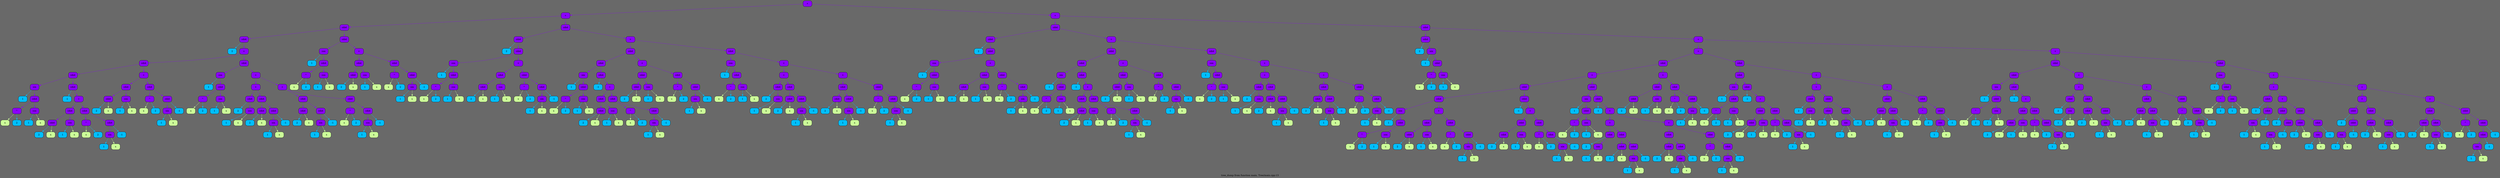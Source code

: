 digraph List {
	rankdir = HR;
	bgcolor = "#696969";
	node0 [shape = Mrecord, style = filled, fillcolor = "#8B00FF", label = "{+}"];
	node1 [shape = Mrecord, style = filled, fillcolor = "#8B00FF", label = "{+}"];
	node0 -> node1 [color = "#8B00FF"];
	node2 [shape = Mrecord, style = filled, fillcolor = "#8B00FF", label = "{ \cdot }"];
	node1 -> node2 [color = "#8B00FF"];
	node3 [shape = Mrecord, style = filled, fillcolor = "#8B00FF", label = "{ \cdot }"];
	node2 -> node3 [color = "#8B00FF"];
	node4 [shape = Mrecord, style = filled, fillcolor = "#00BFFF", label = "{2}"];
	node3 -> node4 [color = "#00BFFF"];
	node5 [shape = Mrecord, style = filled, fillcolor = "#8B00FF", label = "{+}"];
	node3 -> node5 [color = "#8B00FF"];
	node6 [shape = Mrecord, style = filled, fillcolor = "#8B00FF", label = "{ \cdot }"];
	node5 -> node6 [color = "#8B00FF"];
	node7 [shape = Mrecord, style = filled, fillcolor = "#8B00FF", label = "{ \cdot }"];
	node6 -> node7 [color = "#8B00FF"];
	node8 [shape = Mrecord, style = filled, fillcolor = "#8B00FF", label = "{\sin}"];
	node7 -> node8 [color = "#8B00FF"];
	node9 [shape = Mrecord, style = filled, fillcolor = "#00BFFF", label = "{1}"];
	node8 -> node9 [color = "#00BFFF"];
	node10 [shape = Mrecord, style = filled, fillcolor = "#8B00FF", label = "{ \cdot }"];
	node8 -> node10 [color = "#8B00FF"];
	node11 [shape = Mrecord, style = filled, fillcolor = "#8B00FF", label = "{^}"];
	node10 -> node11 [color = "#8B00FF"];
	node12 [shape = Mrecord, style = filled, fillcolor = "#ccff99", label = "{x}"];
	node11 -> node12 [color = "#ccff99"];
	node13 [shape = Mrecord, style = filled, fillcolor = "#00BFFF", label = "{2}"];
	node11 -> node13 [color = "#00BFFF"];
	node14 [shape = Mrecord, style = filled, fillcolor = "#8B00FF", label = "{\cos}"];
	node10 -> node14 [color = "#8B00FF"];
	node15 [shape = Mrecord, style = filled, fillcolor = "#00BFFF", label = "{1}"];
	node14 -> node15 [color = "#00BFFF"];
	node16 [shape = Mrecord, style = filled, fillcolor = "#ccff99", label = "{x}"];
	node14 -> node16 [color = "#ccff99"];
	node17 [shape = Mrecord, style = filled, fillcolor = "#8B00FF", label = "{ \cdot }"];
	node7 -> node17 [color = "#8B00FF"];
	node18 [shape = Mrecord, style = filled, fillcolor = "#00BFFF", label = "{-1}"];
	node17 -> node18 [color = "#00BFFF"];
	node19 [shape = Mrecord, style = filled, fillcolor = "#8B00FF", label = "{+}"];
	node17 -> node19 [color = "#8B00FF"];
	node20 [shape = Mrecord, style = filled, fillcolor = "#8B00FF", label = "{ \cdot }"];
	node19 -> node20 [color = "#8B00FF"];
	node21 [shape = Mrecord, style = filled, fillcolor = "#8B00FF", label = "{ \cdot }"];
	node20 -> node21 [color = "#8B00FF"];
	node22 [shape = Mrecord, style = filled, fillcolor = "#00BFFF", label = "{2}"];
	node21 -> node22 [color = "#00BFFF"];
	node23 [shape = Mrecord, style = filled, fillcolor = "#ccff99", label = "{x}"];
	node21 -> node23 [color = "#ccff99"];
	node24 [shape = Mrecord, style = filled, fillcolor = "#8B00FF", label = "{\cos}"];
	node20 -> node24 [color = "#8B00FF"];
	node25 [shape = Mrecord, style = filled, fillcolor = "#00BFFF", label = "{1}"];
	node24 -> node25 [color = "#00BFFF"];
	node26 [shape = Mrecord, style = filled, fillcolor = "#ccff99", label = "{x}"];
	node24 -> node26 [color = "#ccff99"];
	node27 [shape = Mrecord, style = filled, fillcolor = "#8B00FF", label = "{ \cdot }"];
	node19 -> node27 [color = "#8B00FF"];
	node28 [shape = Mrecord, style = filled, fillcolor = "#8B00FF", label = "{^}"];
	node27 -> node28 [color = "#8B00FF"];
	node29 [shape = Mrecord, style = filled, fillcolor = "#ccff99", label = "{x}"];
	node28 -> node29 [color = "#ccff99"];
	node30 [shape = Mrecord, style = filled, fillcolor = "#00BFFF", label = "{2}"];
	node28 -> node30 [color = "#00BFFF"];
	node31 [shape = Mrecord, style = filled, fillcolor = "#8B00FF", label = "{ \cdot }"];
	node27 -> node31 [color = "#8B00FF"];
	node32 [shape = Mrecord, style = filled, fillcolor = "#8B00FF", label = "{\sin}"];
	node31 -> node32 [color = "#8B00FF"];
	node33 [shape = Mrecord, style = filled, fillcolor = "#00BFFF", label = "{1}"];
	node32 -> node33 [color = "#00BFFF"];
	node34 [shape = Mrecord, style = filled, fillcolor = "#ccff99", label = "{x}"];
	node32 -> node34 [color = "#ccff99"];
	node35 [shape = Mrecord, style = filled, fillcolor = "#00BFFF", label = "{-1}"];
	node31 -> node35 [color = "#00BFFF"];
	node36 [shape = Mrecord, style = filled, fillcolor = "#8B00FF", label = "{+}"];
	node6 -> node36 [color = "#8B00FF"];
	node37 [shape = Mrecord, style = filled, fillcolor = "#8B00FF", label = "{ \cdot }"];
	node36 -> node37 [color = "#8B00FF"];
	node38 [shape = Mrecord, style = filled, fillcolor = "#8B00FF", label = "{ \cdot }"];
	node37 -> node38 [color = "#8B00FF"];
	node39 [shape = Mrecord, style = filled, fillcolor = "#00BFFF", label = "{2}"];
	node38 -> node39 [color = "#00BFFF"];
	node40 [shape = Mrecord, style = filled, fillcolor = "#ccff99", label = "{x}"];
	node38 -> node40 [color = "#ccff99"];
	node41 [shape = Mrecord, style = filled, fillcolor = "#8B00FF", label = "{\cos}"];
	node37 -> node41 [color = "#8B00FF"];
	node42 [shape = Mrecord, style = filled, fillcolor = "#00BFFF", label = "{1}"];
	node41 -> node42 [color = "#00BFFF"];
	node43 [shape = Mrecord, style = filled, fillcolor = "#ccff99", label = "{x}"];
	node41 -> node43 [color = "#ccff99"];
	node44 [shape = Mrecord, style = filled, fillcolor = "#8B00FF", label = "{ \cdot }"];
	node36 -> node44 [color = "#8B00FF"];
	node45 [shape = Mrecord, style = filled, fillcolor = "#8B00FF", label = "{^}"];
	node44 -> node45 [color = "#8B00FF"];
	node46 [shape = Mrecord, style = filled, fillcolor = "#ccff99", label = "{x}"];
	node45 -> node46 [color = "#ccff99"];
	node47 [shape = Mrecord, style = filled, fillcolor = "#00BFFF", label = "{2}"];
	node45 -> node47 [color = "#00BFFF"];
	node48 [shape = Mrecord, style = filled, fillcolor = "#8B00FF", label = "{ \cdot }"];
	node44 -> node48 [color = "#8B00FF"];
	node49 [shape = Mrecord, style = filled, fillcolor = "#8B00FF", label = "{\sin}"];
	node48 -> node49 [color = "#8B00FF"];
	node50 [shape = Mrecord, style = filled, fillcolor = "#00BFFF", label = "{1}"];
	node49 -> node50 [color = "#00BFFF"];
	node51 [shape = Mrecord, style = filled, fillcolor = "#ccff99", label = "{x}"];
	node49 -> node51 [color = "#ccff99"];
	node52 [shape = Mrecord, style = filled, fillcolor = "#00BFFF", label = "{-1}"];
	node48 -> node52 [color = "#00BFFF"];
	node53 [shape = Mrecord, style = filled, fillcolor = "#8B00FF", label = "{ \cdot }"];
	node5 -> node53 [color = "#8B00FF"];
	node54 [shape = Mrecord, style = filled, fillcolor = "#8B00FF", label = "{\cos}"];
	node53 -> node54 [color = "#8B00FF"];
	node55 [shape = Mrecord, style = filled, fillcolor = "#00BFFF", label = "{1}"];
	node54 -> node55 [color = "#00BFFF"];
	node56 [shape = Mrecord, style = filled, fillcolor = "#8B00FF", label = "{ \cdot }"];
	node54 -> node56 [color = "#8B00FF"];
	node57 [shape = Mrecord, style = filled, fillcolor = "#8B00FF", label = "{^}"];
	node56 -> node57 [color = "#8B00FF"];
	node58 [shape = Mrecord, style = filled, fillcolor = "#ccff99", label = "{x}"];
	node57 -> node58 [color = "#ccff99"];
	node59 [shape = Mrecord, style = filled, fillcolor = "#00BFFF", label = "{2}"];
	node57 -> node59 [color = "#00BFFF"];
	node60 [shape = Mrecord, style = filled, fillcolor = "#8B00FF", label = "{\cos}"];
	node56 -> node60 [color = "#8B00FF"];
	node61 [shape = Mrecord, style = filled, fillcolor = "#00BFFF", label = "{1}"];
	node60 -> node61 [color = "#00BFFF"];
	node62 [shape = Mrecord, style = filled, fillcolor = "#ccff99", label = "{x}"];
	node60 -> node62 [color = "#ccff99"];
	node63 [shape = Mrecord, style = filled, fillcolor = "#8B00FF", label = "{+}"];
	node53 -> node63 [color = "#8B00FF"];
	node64 [shape = Mrecord, style = filled, fillcolor = "#8B00FF", label = "{+}"];
	node63 -> node64 [color = "#8B00FF"];
	node65 [shape = Mrecord, style = filled, fillcolor = "#8B00FF", label = "{ \cdot }"];
	node64 -> node65 [color = "#8B00FF"];
	node66 [shape = Mrecord, style = filled, fillcolor = "#00BFFF", label = "{2}"];
	node65 -> node66 [color = "#00BFFF"];
	node67 [shape = Mrecord, style = filled, fillcolor = "#8B00FF", label = "{\cos}"];
	node65 -> node67 [color = "#8B00FF"];
	node68 [shape = Mrecord, style = filled, fillcolor = "#00BFFF", label = "{1}"];
	node67 -> node68 [color = "#00BFFF"];
	node69 [shape = Mrecord, style = filled, fillcolor = "#ccff99", label = "{x}"];
	node67 -> node69 [color = "#ccff99"];
	node70 [shape = Mrecord, style = filled, fillcolor = "#8B00FF", label = "{ \cdot }"];
	node64 -> node70 [color = "#8B00FF"];
	node71 [shape = Mrecord, style = filled, fillcolor = "#8B00FF", label = "{ \cdot }"];
	node70 -> node71 [color = "#8B00FF"];
	node72 [shape = Mrecord, style = filled, fillcolor = "#00BFFF", label = "{2}"];
	node71 -> node72 [color = "#00BFFF"];
	node73 [shape = Mrecord, style = filled, fillcolor = "#ccff99", label = "{x}"];
	node71 -> node73 [color = "#ccff99"];
	node74 [shape = Mrecord, style = filled, fillcolor = "#8B00FF", label = "{ \cdot }"];
	node70 -> node74 [color = "#8B00FF"];
	node75 [shape = Mrecord, style = filled, fillcolor = "#8B00FF", label = "{\sin}"];
	node74 -> node75 [color = "#8B00FF"];
	node76 [shape = Mrecord, style = filled, fillcolor = "#00BFFF", label = "{1}"];
	node75 -> node76 [color = "#00BFFF"];
	node77 [shape = Mrecord, style = filled, fillcolor = "#ccff99", label = "{x}"];
	node75 -> node77 [color = "#ccff99"];
	node78 [shape = Mrecord, style = filled, fillcolor = "#00BFFF", label = "{-1}"];
	node74 -> node78 [color = "#00BFFF"];
	node79 [shape = Mrecord, style = filled, fillcolor = "#8B00FF", label = "{+}"];
	node63 -> node79 [color = "#8B00FF"];
	node80 [shape = Mrecord, style = filled, fillcolor = "#8B00FF", label = "{ \cdot }"];
	node79 -> node80 [color = "#8B00FF"];
	node81 [shape = Mrecord, style = filled, fillcolor = "#8B00FF", label = "{ \cdot }"];
	node80 -> node81 [color = "#8B00FF"];
	node82 [shape = Mrecord, style = filled, fillcolor = "#00BFFF", label = "{2}"];
	node81 -> node82 [color = "#00BFFF"];
	node83 [shape = Mrecord, style = filled, fillcolor = "#ccff99", label = "{x}"];
	node81 -> node83 [color = "#ccff99"];
	node84 [shape = Mrecord, style = filled, fillcolor = "#8B00FF", label = "{ \cdot }"];
	node80 -> node84 [color = "#8B00FF"];
	node85 [shape = Mrecord, style = filled, fillcolor = "#8B00FF", label = "{\sin}"];
	node84 -> node85 [color = "#8B00FF"];
	node86 [shape = Mrecord, style = filled, fillcolor = "#00BFFF", label = "{1}"];
	node85 -> node86 [color = "#00BFFF"];
	node87 [shape = Mrecord, style = filled, fillcolor = "#ccff99", label = "{x}"];
	node85 -> node87 [color = "#ccff99"];
	node88 [shape = Mrecord, style = filled, fillcolor = "#00BFFF", label = "{-1}"];
	node84 -> node88 [color = "#00BFFF"];
	node89 [shape = Mrecord, style = filled, fillcolor = "#8B00FF", label = "{ \cdot }"];
	node79 -> node89 [color = "#8B00FF"];
	node90 [shape = Mrecord, style = filled, fillcolor = "#8B00FF", label = "{^}"];
	node89 -> node90 [color = "#8B00FF"];
	node91 [shape = Mrecord, style = filled, fillcolor = "#ccff99", label = "{x}"];
	node90 -> node91 [color = "#ccff99"];
	node92 [shape = Mrecord, style = filled, fillcolor = "#00BFFF", label = "{2}"];
	node90 -> node92 [color = "#00BFFF"];
	node93 [shape = Mrecord, style = filled, fillcolor = "#8B00FF", label = "{ \cdot }"];
	node89 -> node93 [color = "#8B00FF"];
	node94 [shape = Mrecord, style = filled, fillcolor = "#8B00FF", label = "{\cos}"];
	node93 -> node94 [color = "#8B00FF"];
	node95 [shape = Mrecord, style = filled, fillcolor = "#00BFFF", label = "{1}"];
	node94 -> node95 [color = "#00BFFF"];
	node96 [shape = Mrecord, style = filled, fillcolor = "#ccff99", label = "{x}"];
	node94 -> node96 [color = "#ccff99"];
	node97 [shape = Mrecord, style = filled, fillcolor = "#00BFFF", label = "{-1}"];
	node93 -> node97 [color = "#00BFFF"];
	node98 [shape = Mrecord, style = filled, fillcolor = "#8B00FF", label = "{ \cdot }"];
	node2 -> node98 [color = "#8B00FF"];
	node99 [shape = Mrecord, style = filled, fillcolor = "#8B00FF", label = "{\cos}"];
	node98 -> node99 [color = "#8B00FF"];
	node100 [shape = Mrecord, style = filled, fillcolor = "#00BFFF", label = "{1}"];
	node99 -> node100 [color = "#00BFFF"];
	node101 [shape = Mrecord, style = filled, fillcolor = "#8B00FF", label = "{ \cdot }"];
	node99 -> node101 [color = "#8B00FF"];
	node102 [shape = Mrecord, style = filled, fillcolor = "#8B00FF", label = "{^}"];
	node101 -> node102 [color = "#8B00FF"];
	node103 [shape = Mrecord, style = filled, fillcolor = "#ccff99", label = "{x}"];
	node102 -> node103 [color = "#ccff99"];
	node104 [shape = Mrecord, style = filled, fillcolor = "#00BFFF", label = "{2}"];
	node102 -> node104 [color = "#00BFFF"];
	node105 [shape = Mrecord, style = filled, fillcolor = "#8B00FF", label = "{\cos}"];
	node101 -> node105 [color = "#8B00FF"];
	node106 [shape = Mrecord, style = filled, fillcolor = "#00BFFF", label = "{1}"];
	node105 -> node106 [color = "#00BFFF"];
	node107 [shape = Mrecord, style = filled, fillcolor = "#ccff99", label = "{x}"];
	node105 -> node107 [color = "#ccff99"];
	node108 [shape = Mrecord, style = filled, fillcolor = "#8B00FF", label = "{+}"];
	node98 -> node108 [color = "#8B00FF"];
	node109 [shape = Mrecord, style = filled, fillcolor = "#8B00FF", label = "{ \cdot }"];
	node108 -> node109 [color = "#8B00FF"];
	node110 [shape = Mrecord, style = filled, fillcolor = "#8B00FF", label = "{ \cdot }"];
	node109 -> node110 [color = "#8B00FF"];
	node111 [shape = Mrecord, style = filled, fillcolor = "#00BFFF", label = "{2}"];
	node110 -> node111 [color = "#00BFFF"];
	node112 [shape = Mrecord, style = filled, fillcolor = "#ccff99", label = "{x}"];
	node110 -> node112 [color = "#ccff99"];
	node113 [shape = Mrecord, style = filled, fillcolor = "#8B00FF", label = "{\cos}"];
	node109 -> node113 [color = "#8B00FF"];
	node114 [shape = Mrecord, style = filled, fillcolor = "#00BFFF", label = "{1}"];
	node113 -> node114 [color = "#00BFFF"];
	node115 [shape = Mrecord, style = filled, fillcolor = "#ccff99", label = "{x}"];
	node113 -> node115 [color = "#ccff99"];
	node116 [shape = Mrecord, style = filled, fillcolor = "#8B00FF", label = "{ \cdot }"];
	node108 -> node116 [color = "#8B00FF"];
	node117 [shape = Mrecord, style = filled, fillcolor = "#8B00FF", label = "{^}"];
	node116 -> node117 [color = "#8B00FF"];
	node118 [shape = Mrecord, style = filled, fillcolor = "#ccff99", label = "{x}"];
	node117 -> node118 [color = "#ccff99"];
	node119 [shape = Mrecord, style = filled, fillcolor = "#00BFFF", label = "{2}"];
	node117 -> node119 [color = "#00BFFF"];
	node120 [shape = Mrecord, style = filled, fillcolor = "#8B00FF", label = "{ \cdot }"];
	node116 -> node120 [color = "#8B00FF"];
	node121 [shape = Mrecord, style = filled, fillcolor = "#8B00FF", label = "{\sin}"];
	node120 -> node121 [color = "#8B00FF"];
	node122 [shape = Mrecord, style = filled, fillcolor = "#00BFFF", label = "{1}"];
	node121 -> node122 [color = "#00BFFF"];
	node123 [shape = Mrecord, style = filled, fillcolor = "#ccff99", label = "{x}"];
	node121 -> node123 [color = "#ccff99"];
	node124 [shape = Mrecord, style = filled, fillcolor = "#00BFFF", label = "{-1}"];
	node120 -> node124 [color = "#00BFFF"];
	node125 [shape = Mrecord, style = filled, fillcolor = "#8B00FF", label = "{ \cdot }"];
	node1 -> node125 [color = "#8B00FF"];
	node126 [shape = Mrecord, style = filled, fillcolor = "#8B00FF", label = "{ \cdot }"];
	node125 -> node126 [color = "#8B00FF"];
	node127 [shape = Mrecord, style = filled, fillcolor = "#00BFFF", label = "{2}"];
	node126 -> node127 [color = "#00BFFF"];
	node128 [shape = Mrecord, style = filled, fillcolor = "#8B00FF", label = "{ \cdot }"];
	node126 -> node128 [color = "#8B00FF"];
	node129 [shape = Mrecord, style = filled, fillcolor = "#8B00FF", label = "{\cos}"];
	node128 -> node129 [color = "#8B00FF"];
	node130 [shape = Mrecord, style = filled, fillcolor = "#00BFFF", label = "{1}"];
	node129 -> node130 [color = "#00BFFF"];
	node131 [shape = Mrecord, style = filled, fillcolor = "#8B00FF", label = "{ \cdot }"];
	node129 -> node131 [color = "#8B00FF"];
	node132 [shape = Mrecord, style = filled, fillcolor = "#8B00FF", label = "{^}"];
	node131 -> node132 [color = "#8B00FF"];
	node133 [shape = Mrecord, style = filled, fillcolor = "#ccff99", label = "{x}"];
	node132 -> node133 [color = "#ccff99"];
	node134 [shape = Mrecord, style = filled, fillcolor = "#00BFFF", label = "{2}"];
	node132 -> node134 [color = "#00BFFF"];
	node135 [shape = Mrecord, style = filled, fillcolor = "#8B00FF", label = "{\cos}"];
	node131 -> node135 [color = "#8B00FF"];
	node136 [shape = Mrecord, style = filled, fillcolor = "#00BFFF", label = "{1}"];
	node135 -> node136 [color = "#00BFFF"];
	node137 [shape = Mrecord, style = filled, fillcolor = "#ccff99", label = "{x}"];
	node135 -> node137 [color = "#ccff99"];
	node138 [shape = Mrecord, style = filled, fillcolor = "#8B00FF", label = "{+}"];
	node128 -> node138 [color = "#8B00FF"];
	node139 [shape = Mrecord, style = filled, fillcolor = "#8B00FF", label = "{ \cdot }"];
	node138 -> node139 [color = "#8B00FF"];
	node140 [shape = Mrecord, style = filled, fillcolor = "#8B00FF", label = "{ \cdot }"];
	node139 -> node140 [color = "#8B00FF"];
	node141 [shape = Mrecord, style = filled, fillcolor = "#00BFFF", label = "{2}"];
	node140 -> node141 [color = "#00BFFF"];
	node142 [shape = Mrecord, style = filled, fillcolor = "#ccff99", label = "{x}"];
	node140 -> node142 [color = "#ccff99"];
	node143 [shape = Mrecord, style = filled, fillcolor = "#8B00FF", label = "{\cos}"];
	node139 -> node143 [color = "#8B00FF"];
	node144 [shape = Mrecord, style = filled, fillcolor = "#00BFFF", label = "{1}"];
	node143 -> node144 [color = "#00BFFF"];
	node145 [shape = Mrecord, style = filled, fillcolor = "#ccff99", label = "{x}"];
	node143 -> node145 [color = "#ccff99"];
	node146 [shape = Mrecord, style = filled, fillcolor = "#8B00FF", label = "{ \cdot }"];
	node138 -> node146 [color = "#8B00FF"];
	node147 [shape = Mrecord, style = filled, fillcolor = "#8B00FF", label = "{^}"];
	node146 -> node147 [color = "#8B00FF"];
	node148 [shape = Mrecord, style = filled, fillcolor = "#ccff99", label = "{x}"];
	node147 -> node148 [color = "#ccff99"];
	node149 [shape = Mrecord, style = filled, fillcolor = "#00BFFF", label = "{2}"];
	node147 -> node149 [color = "#00BFFF"];
	node150 [shape = Mrecord, style = filled, fillcolor = "#8B00FF", label = "{ \cdot }"];
	node146 -> node150 [color = "#8B00FF"];
	node151 [shape = Mrecord, style = filled, fillcolor = "#8B00FF", label = "{\sin}"];
	node150 -> node151 [color = "#8B00FF"];
	node152 [shape = Mrecord, style = filled, fillcolor = "#00BFFF", label = "{1}"];
	node151 -> node152 [color = "#00BFFF"];
	node153 [shape = Mrecord, style = filled, fillcolor = "#ccff99", label = "{x}"];
	node151 -> node153 [color = "#ccff99"];
	node154 [shape = Mrecord, style = filled, fillcolor = "#00BFFF", label = "{-1}"];
	node150 -> node154 [color = "#00BFFF"];
	node155 [shape = Mrecord, style = filled, fillcolor = "#8B00FF", label = "{+}"];
	node125 -> node155 [color = "#8B00FF"];
	node156 [shape = Mrecord, style = filled, fillcolor = "#8B00FF", label = "{ \cdot }"];
	node155 -> node156 [color = "#8B00FF"];
	node157 [shape = Mrecord, style = filled, fillcolor = "#8B00FF", label = "{ \cdot }"];
	node156 -> node157 [color = "#8B00FF"];
	node158 [shape = Mrecord, style = filled, fillcolor = "#8B00FF", label = "{\sin}"];
	node157 -> node158 [color = "#8B00FF"];
	node159 [shape = Mrecord, style = filled, fillcolor = "#00BFFF", label = "{1}"];
	node158 -> node159 [color = "#00BFFF"];
	node160 [shape = Mrecord, style = filled, fillcolor = "#8B00FF", label = "{ \cdot }"];
	node158 -> node160 [color = "#8B00FF"];
	node161 [shape = Mrecord, style = filled, fillcolor = "#8B00FF", label = "{^}"];
	node160 -> node161 [color = "#8B00FF"];
	node162 [shape = Mrecord, style = filled, fillcolor = "#ccff99", label = "{x}"];
	node161 -> node162 [color = "#ccff99"];
	node163 [shape = Mrecord, style = filled, fillcolor = "#00BFFF", label = "{2}"];
	node161 -> node163 [color = "#00BFFF"];
	node164 [shape = Mrecord, style = filled, fillcolor = "#8B00FF", label = "{\cos}"];
	node160 -> node164 [color = "#8B00FF"];
	node165 [shape = Mrecord, style = filled, fillcolor = "#00BFFF", label = "{1}"];
	node164 -> node165 [color = "#00BFFF"];
	node166 [shape = Mrecord, style = filled, fillcolor = "#ccff99", label = "{x}"];
	node164 -> node166 [color = "#ccff99"];
	node167 [shape = Mrecord, style = filled, fillcolor = "#8B00FF", label = "{ \cdot }"];
	node157 -> node167 [color = "#8B00FF"];
	node168 [shape = Mrecord, style = filled, fillcolor = "#00BFFF", label = "{-1}"];
	node167 -> node168 [color = "#00BFFF"];
	node169 [shape = Mrecord, style = filled, fillcolor = "#8B00FF", label = "{+}"];
	node167 -> node169 [color = "#8B00FF"];
	node170 [shape = Mrecord, style = filled, fillcolor = "#8B00FF", label = "{ \cdot }"];
	node169 -> node170 [color = "#8B00FF"];
	node171 [shape = Mrecord, style = filled, fillcolor = "#8B00FF", label = "{ \cdot }"];
	node170 -> node171 [color = "#8B00FF"];
	node172 [shape = Mrecord, style = filled, fillcolor = "#00BFFF", label = "{2}"];
	node171 -> node172 [color = "#00BFFF"];
	node173 [shape = Mrecord, style = filled, fillcolor = "#ccff99", label = "{x}"];
	node171 -> node173 [color = "#ccff99"];
	node174 [shape = Mrecord, style = filled, fillcolor = "#8B00FF", label = "{\cos}"];
	node170 -> node174 [color = "#8B00FF"];
	node175 [shape = Mrecord, style = filled, fillcolor = "#00BFFF", label = "{1}"];
	node174 -> node175 [color = "#00BFFF"];
	node176 [shape = Mrecord, style = filled, fillcolor = "#ccff99", label = "{x}"];
	node174 -> node176 [color = "#ccff99"];
	node177 [shape = Mrecord, style = filled, fillcolor = "#8B00FF", label = "{ \cdot }"];
	node169 -> node177 [color = "#8B00FF"];
	node178 [shape = Mrecord, style = filled, fillcolor = "#8B00FF", label = "{^}"];
	node177 -> node178 [color = "#8B00FF"];
	node179 [shape = Mrecord, style = filled, fillcolor = "#ccff99", label = "{x}"];
	node178 -> node179 [color = "#ccff99"];
	node180 [shape = Mrecord, style = filled, fillcolor = "#00BFFF", label = "{2}"];
	node178 -> node180 [color = "#00BFFF"];
	node181 [shape = Mrecord, style = filled, fillcolor = "#8B00FF", label = "{ \cdot }"];
	node177 -> node181 [color = "#8B00FF"];
	node182 [shape = Mrecord, style = filled, fillcolor = "#8B00FF", label = "{\sin}"];
	node181 -> node182 [color = "#8B00FF"];
	node183 [shape = Mrecord, style = filled, fillcolor = "#00BFFF", label = "{1}"];
	node182 -> node183 [color = "#00BFFF"];
	node184 [shape = Mrecord, style = filled, fillcolor = "#ccff99", label = "{x}"];
	node182 -> node184 [color = "#ccff99"];
	node185 [shape = Mrecord, style = filled, fillcolor = "#00BFFF", label = "{-1}"];
	node181 -> node185 [color = "#00BFFF"];
	node186 [shape = Mrecord, style = filled, fillcolor = "#8B00FF", label = "{+}"];
	node156 -> node186 [color = "#8B00FF"];
	node187 [shape = Mrecord, style = filled, fillcolor = "#8B00FF", label = "{ \cdot }"];
	node186 -> node187 [color = "#8B00FF"];
	node188 [shape = Mrecord, style = filled, fillcolor = "#8B00FF", label = "{ \cdot }"];
	node187 -> node188 [color = "#8B00FF"];
	node189 [shape = Mrecord, style = filled, fillcolor = "#00BFFF", label = "{2}"];
	node188 -> node189 [color = "#00BFFF"];
	node190 [shape = Mrecord, style = filled, fillcolor = "#ccff99", label = "{x}"];
	node188 -> node190 [color = "#ccff99"];
	node191 [shape = Mrecord, style = filled, fillcolor = "#8B00FF", label = "{\cos}"];
	node187 -> node191 [color = "#8B00FF"];
	node192 [shape = Mrecord, style = filled, fillcolor = "#00BFFF", label = "{1}"];
	node191 -> node192 [color = "#00BFFF"];
	node193 [shape = Mrecord, style = filled, fillcolor = "#ccff99", label = "{x}"];
	node191 -> node193 [color = "#ccff99"];
	node194 [shape = Mrecord, style = filled, fillcolor = "#8B00FF", label = "{ \cdot }"];
	node186 -> node194 [color = "#8B00FF"];
	node195 [shape = Mrecord, style = filled, fillcolor = "#8B00FF", label = "{^}"];
	node194 -> node195 [color = "#8B00FF"];
	node196 [shape = Mrecord, style = filled, fillcolor = "#ccff99", label = "{x}"];
	node195 -> node196 [color = "#ccff99"];
	node197 [shape = Mrecord, style = filled, fillcolor = "#00BFFF", label = "{2}"];
	node195 -> node197 [color = "#00BFFF"];
	node198 [shape = Mrecord, style = filled, fillcolor = "#8B00FF", label = "{ \cdot }"];
	node194 -> node198 [color = "#8B00FF"];
	node199 [shape = Mrecord, style = filled, fillcolor = "#8B00FF", label = "{\sin}"];
	node198 -> node199 [color = "#8B00FF"];
	node200 [shape = Mrecord, style = filled, fillcolor = "#00BFFF", label = "{1}"];
	node199 -> node200 [color = "#00BFFF"];
	node201 [shape = Mrecord, style = filled, fillcolor = "#ccff99", label = "{x}"];
	node199 -> node201 [color = "#ccff99"];
	node202 [shape = Mrecord, style = filled, fillcolor = "#00BFFF", label = "{-1}"];
	node198 -> node202 [color = "#00BFFF"];
	node203 [shape = Mrecord, style = filled, fillcolor = "#8B00FF", label = "{ \cdot }"];
	node155 -> node203 [color = "#8B00FF"];
	node204 [shape = Mrecord, style = filled, fillcolor = "#8B00FF", label = "{\cos}"];
	node203 -> node204 [color = "#8B00FF"];
	node205 [shape = Mrecord, style = filled, fillcolor = "#00BFFF", label = "{1}"];
	node204 -> node205 [color = "#00BFFF"];
	node206 [shape = Mrecord, style = filled, fillcolor = "#8B00FF", label = "{ \cdot }"];
	node204 -> node206 [color = "#8B00FF"];
	node207 [shape = Mrecord, style = filled, fillcolor = "#8B00FF", label = "{^}"];
	node206 -> node207 [color = "#8B00FF"];
	node208 [shape = Mrecord, style = filled, fillcolor = "#ccff99", label = "{x}"];
	node207 -> node208 [color = "#ccff99"];
	node209 [shape = Mrecord, style = filled, fillcolor = "#00BFFF", label = "{2}"];
	node207 -> node209 [color = "#00BFFF"];
	node210 [shape = Mrecord, style = filled, fillcolor = "#8B00FF", label = "{\cos}"];
	node206 -> node210 [color = "#8B00FF"];
	node211 [shape = Mrecord, style = filled, fillcolor = "#00BFFF", label = "{1}"];
	node210 -> node211 [color = "#00BFFF"];
	node212 [shape = Mrecord, style = filled, fillcolor = "#ccff99", label = "{x}"];
	node210 -> node212 [color = "#ccff99"];
	node213 [shape = Mrecord, style = filled, fillcolor = "#8B00FF", label = "{+}"];
	node203 -> node213 [color = "#8B00FF"];
	node214 [shape = Mrecord, style = filled, fillcolor = "#8B00FF", label = "{+}"];
	node213 -> node214 [color = "#8B00FF"];
	node215 [shape = Mrecord, style = filled, fillcolor = "#8B00FF", label = "{ \cdot }"];
	node214 -> node215 [color = "#8B00FF"];
	node216 [shape = Mrecord, style = filled, fillcolor = "#00BFFF", label = "{2}"];
	node215 -> node216 [color = "#00BFFF"];
	node217 [shape = Mrecord, style = filled, fillcolor = "#8B00FF", label = "{\cos}"];
	node215 -> node217 [color = "#8B00FF"];
	node218 [shape = Mrecord, style = filled, fillcolor = "#00BFFF", label = "{1}"];
	node217 -> node218 [color = "#00BFFF"];
	node219 [shape = Mrecord, style = filled, fillcolor = "#ccff99", label = "{x}"];
	node217 -> node219 [color = "#ccff99"];
	node220 [shape = Mrecord, style = filled, fillcolor = "#8B00FF", label = "{ \cdot }"];
	node214 -> node220 [color = "#8B00FF"];
	node221 [shape = Mrecord, style = filled, fillcolor = "#8B00FF", label = "{ \cdot }"];
	node220 -> node221 [color = "#8B00FF"];
	node222 [shape = Mrecord, style = filled, fillcolor = "#00BFFF", label = "{2}"];
	node221 -> node222 [color = "#00BFFF"];
	node223 [shape = Mrecord, style = filled, fillcolor = "#ccff99", label = "{x}"];
	node221 -> node223 [color = "#ccff99"];
	node224 [shape = Mrecord, style = filled, fillcolor = "#8B00FF", label = "{ \cdot }"];
	node220 -> node224 [color = "#8B00FF"];
	node225 [shape = Mrecord, style = filled, fillcolor = "#8B00FF", label = "{\sin}"];
	node224 -> node225 [color = "#8B00FF"];
	node226 [shape = Mrecord, style = filled, fillcolor = "#00BFFF", label = "{1}"];
	node225 -> node226 [color = "#00BFFF"];
	node227 [shape = Mrecord, style = filled, fillcolor = "#ccff99", label = "{x}"];
	node225 -> node227 [color = "#ccff99"];
	node228 [shape = Mrecord, style = filled, fillcolor = "#00BFFF", label = "{-1}"];
	node224 -> node228 [color = "#00BFFF"];
	node229 [shape = Mrecord, style = filled, fillcolor = "#8B00FF", label = "{+}"];
	node213 -> node229 [color = "#8B00FF"];
	node230 [shape = Mrecord, style = filled, fillcolor = "#8B00FF", label = "{ \cdot }"];
	node229 -> node230 [color = "#8B00FF"];
	node231 [shape = Mrecord, style = filled, fillcolor = "#8B00FF", label = "{ \cdot }"];
	node230 -> node231 [color = "#8B00FF"];
	node232 [shape = Mrecord, style = filled, fillcolor = "#00BFFF", label = "{2}"];
	node231 -> node232 [color = "#00BFFF"];
	node233 [shape = Mrecord, style = filled, fillcolor = "#ccff99", label = "{x}"];
	node231 -> node233 [color = "#ccff99"];
	node234 [shape = Mrecord, style = filled, fillcolor = "#8B00FF", label = "{ \cdot }"];
	node230 -> node234 [color = "#8B00FF"];
	node235 [shape = Mrecord, style = filled, fillcolor = "#8B00FF", label = "{\sin}"];
	node234 -> node235 [color = "#8B00FF"];
	node236 [shape = Mrecord, style = filled, fillcolor = "#00BFFF", label = "{1}"];
	node235 -> node236 [color = "#00BFFF"];
	node237 [shape = Mrecord, style = filled, fillcolor = "#ccff99", label = "{x}"];
	node235 -> node237 [color = "#ccff99"];
	node238 [shape = Mrecord, style = filled, fillcolor = "#00BFFF", label = "{-1}"];
	node234 -> node238 [color = "#00BFFF"];
	node239 [shape = Mrecord, style = filled, fillcolor = "#8B00FF", label = "{ \cdot }"];
	node229 -> node239 [color = "#8B00FF"];
	node240 [shape = Mrecord, style = filled, fillcolor = "#8B00FF", label = "{^}"];
	node239 -> node240 [color = "#8B00FF"];
	node241 [shape = Mrecord, style = filled, fillcolor = "#ccff99", label = "{x}"];
	node240 -> node241 [color = "#ccff99"];
	node242 [shape = Mrecord, style = filled, fillcolor = "#00BFFF", label = "{2}"];
	node240 -> node242 [color = "#00BFFF"];
	node243 [shape = Mrecord, style = filled, fillcolor = "#8B00FF", label = "{ \cdot }"];
	node239 -> node243 [color = "#8B00FF"];
	node244 [shape = Mrecord, style = filled, fillcolor = "#8B00FF", label = "{\cos}"];
	node243 -> node244 [color = "#8B00FF"];
	node245 [shape = Mrecord, style = filled, fillcolor = "#00BFFF", label = "{1}"];
	node244 -> node245 [color = "#00BFFF"];
	node246 [shape = Mrecord, style = filled, fillcolor = "#ccff99", label = "{x}"];
	node244 -> node246 [color = "#ccff99"];
	node247 [shape = Mrecord, style = filled, fillcolor = "#00BFFF", label = "{-1}"];
	node243 -> node247 [color = "#00BFFF"];
	node248 [shape = Mrecord, style = filled, fillcolor = "#8B00FF", label = "{+}"];
	node0 -> node248 [color = "#8B00FF"];
	node249 [shape = Mrecord, style = filled, fillcolor = "#8B00FF", label = "{ \cdot }"];
	node248 -> node249 [color = "#8B00FF"];
	node250 [shape = Mrecord, style = filled, fillcolor = "#8B00FF", label = "{ \cdot }"];
	node249 -> node250 [color = "#8B00FF"];
	node251 [shape = Mrecord, style = filled, fillcolor = "#00BFFF", label = "{2}"];
	node250 -> node251 [color = "#00BFFF"];
	node252 [shape = Mrecord, style = filled, fillcolor = "#8B00FF", label = "{ \cdot }"];
	node250 -> node252 [color = "#8B00FF"];
	node253 [shape = Mrecord, style = filled, fillcolor = "#8B00FF", label = "{\cos}"];
	node252 -> node253 [color = "#8B00FF"];
	node254 [shape = Mrecord, style = filled, fillcolor = "#00BFFF", label = "{1}"];
	node253 -> node254 [color = "#00BFFF"];
	node255 [shape = Mrecord, style = filled, fillcolor = "#8B00FF", label = "{ \cdot }"];
	node253 -> node255 [color = "#8B00FF"];
	node256 [shape = Mrecord, style = filled, fillcolor = "#8B00FF", label = "{^}"];
	node255 -> node256 [color = "#8B00FF"];
	node257 [shape = Mrecord, style = filled, fillcolor = "#ccff99", label = "{x}"];
	node256 -> node257 [color = "#ccff99"];
	node258 [shape = Mrecord, style = filled, fillcolor = "#00BFFF", label = "{2}"];
	node256 -> node258 [color = "#00BFFF"];
	node259 [shape = Mrecord, style = filled, fillcolor = "#8B00FF", label = "{\cos}"];
	node255 -> node259 [color = "#8B00FF"];
	node260 [shape = Mrecord, style = filled, fillcolor = "#00BFFF", label = "{1}"];
	node259 -> node260 [color = "#00BFFF"];
	node261 [shape = Mrecord, style = filled, fillcolor = "#ccff99", label = "{x}"];
	node259 -> node261 [color = "#ccff99"];
	node262 [shape = Mrecord, style = filled, fillcolor = "#8B00FF", label = "{+}"];
	node252 -> node262 [color = "#8B00FF"];
	node263 [shape = Mrecord, style = filled, fillcolor = "#8B00FF", label = "{ \cdot }"];
	node262 -> node263 [color = "#8B00FF"];
	node264 [shape = Mrecord, style = filled, fillcolor = "#8B00FF", label = "{ \cdot }"];
	node263 -> node264 [color = "#8B00FF"];
	node265 [shape = Mrecord, style = filled, fillcolor = "#00BFFF", label = "{2}"];
	node264 -> node265 [color = "#00BFFF"];
	node266 [shape = Mrecord, style = filled, fillcolor = "#ccff99", label = "{x}"];
	node264 -> node266 [color = "#ccff99"];
	node267 [shape = Mrecord, style = filled, fillcolor = "#8B00FF", label = "{\cos}"];
	node263 -> node267 [color = "#8B00FF"];
	node268 [shape = Mrecord, style = filled, fillcolor = "#00BFFF", label = "{1}"];
	node267 -> node268 [color = "#00BFFF"];
	node269 [shape = Mrecord, style = filled, fillcolor = "#ccff99", label = "{x}"];
	node267 -> node269 [color = "#ccff99"];
	node270 [shape = Mrecord, style = filled, fillcolor = "#8B00FF", label = "{ \cdot }"];
	node262 -> node270 [color = "#8B00FF"];
	node271 [shape = Mrecord, style = filled, fillcolor = "#8B00FF", label = "{^}"];
	node270 -> node271 [color = "#8B00FF"];
	node272 [shape = Mrecord, style = filled, fillcolor = "#ccff99", label = "{x}"];
	node271 -> node272 [color = "#ccff99"];
	node273 [shape = Mrecord, style = filled, fillcolor = "#00BFFF", label = "{2}"];
	node271 -> node273 [color = "#00BFFF"];
	node274 [shape = Mrecord, style = filled, fillcolor = "#8B00FF", label = "{ \cdot }"];
	node270 -> node274 [color = "#8B00FF"];
	node275 [shape = Mrecord, style = filled, fillcolor = "#8B00FF", label = "{\sin}"];
	node274 -> node275 [color = "#8B00FF"];
	node276 [shape = Mrecord, style = filled, fillcolor = "#00BFFF", label = "{1}"];
	node275 -> node276 [color = "#00BFFF"];
	node277 [shape = Mrecord, style = filled, fillcolor = "#ccff99", label = "{x}"];
	node275 -> node277 [color = "#ccff99"];
	node278 [shape = Mrecord, style = filled, fillcolor = "#00BFFF", label = "{-1}"];
	node274 -> node278 [color = "#00BFFF"];
	node279 [shape = Mrecord, style = filled, fillcolor = "#8B00FF", label = "{+}"];
	node249 -> node279 [color = "#8B00FF"];
	node280 [shape = Mrecord, style = filled, fillcolor = "#8B00FF", label = "{ \cdot }"];
	node279 -> node280 [color = "#8B00FF"];
	node281 [shape = Mrecord, style = filled, fillcolor = "#8B00FF", label = "{ \cdot }"];
	node280 -> node281 [color = "#8B00FF"];
	node282 [shape = Mrecord, style = filled, fillcolor = "#8B00FF", label = "{\sin}"];
	node281 -> node282 [color = "#8B00FF"];
	node283 [shape = Mrecord, style = filled, fillcolor = "#00BFFF", label = "{1}"];
	node282 -> node283 [color = "#00BFFF"];
	node284 [shape = Mrecord, style = filled, fillcolor = "#8B00FF", label = "{ \cdot }"];
	node282 -> node284 [color = "#8B00FF"];
	node285 [shape = Mrecord, style = filled, fillcolor = "#8B00FF", label = "{^}"];
	node284 -> node285 [color = "#8B00FF"];
	node286 [shape = Mrecord, style = filled, fillcolor = "#ccff99", label = "{x}"];
	node285 -> node286 [color = "#ccff99"];
	node287 [shape = Mrecord, style = filled, fillcolor = "#00BFFF", label = "{2}"];
	node285 -> node287 [color = "#00BFFF"];
	node288 [shape = Mrecord, style = filled, fillcolor = "#8B00FF", label = "{\cos}"];
	node284 -> node288 [color = "#8B00FF"];
	node289 [shape = Mrecord, style = filled, fillcolor = "#00BFFF", label = "{1}"];
	node288 -> node289 [color = "#00BFFF"];
	node290 [shape = Mrecord, style = filled, fillcolor = "#ccff99", label = "{x}"];
	node288 -> node290 [color = "#ccff99"];
	node291 [shape = Mrecord, style = filled, fillcolor = "#8B00FF", label = "{ \cdot }"];
	node281 -> node291 [color = "#8B00FF"];
	node292 [shape = Mrecord, style = filled, fillcolor = "#00BFFF", label = "{-1}"];
	node291 -> node292 [color = "#00BFFF"];
	node293 [shape = Mrecord, style = filled, fillcolor = "#8B00FF", label = "{+}"];
	node291 -> node293 [color = "#8B00FF"];
	node294 [shape = Mrecord, style = filled, fillcolor = "#8B00FF", label = "{ \cdot }"];
	node293 -> node294 [color = "#8B00FF"];
	node295 [shape = Mrecord, style = filled, fillcolor = "#8B00FF", label = "{ \cdot }"];
	node294 -> node295 [color = "#8B00FF"];
	node296 [shape = Mrecord, style = filled, fillcolor = "#00BFFF", label = "{2}"];
	node295 -> node296 [color = "#00BFFF"];
	node297 [shape = Mrecord, style = filled, fillcolor = "#ccff99", label = "{x}"];
	node295 -> node297 [color = "#ccff99"];
	node298 [shape = Mrecord, style = filled, fillcolor = "#8B00FF", label = "{\cos}"];
	node294 -> node298 [color = "#8B00FF"];
	node299 [shape = Mrecord, style = filled, fillcolor = "#00BFFF", label = "{1}"];
	node298 -> node299 [color = "#00BFFF"];
	node300 [shape = Mrecord, style = filled, fillcolor = "#ccff99", label = "{x}"];
	node298 -> node300 [color = "#ccff99"];
	node301 [shape = Mrecord, style = filled, fillcolor = "#8B00FF", label = "{ \cdot }"];
	node293 -> node301 [color = "#8B00FF"];
	node302 [shape = Mrecord, style = filled, fillcolor = "#8B00FF", label = "{^}"];
	node301 -> node302 [color = "#8B00FF"];
	node303 [shape = Mrecord, style = filled, fillcolor = "#ccff99", label = "{x}"];
	node302 -> node303 [color = "#ccff99"];
	node304 [shape = Mrecord, style = filled, fillcolor = "#00BFFF", label = "{2}"];
	node302 -> node304 [color = "#00BFFF"];
	node305 [shape = Mrecord, style = filled, fillcolor = "#8B00FF", label = "{ \cdot }"];
	node301 -> node305 [color = "#8B00FF"];
	node306 [shape = Mrecord, style = filled, fillcolor = "#8B00FF", label = "{\sin}"];
	node305 -> node306 [color = "#8B00FF"];
	node307 [shape = Mrecord, style = filled, fillcolor = "#00BFFF", label = "{1}"];
	node306 -> node307 [color = "#00BFFF"];
	node308 [shape = Mrecord, style = filled, fillcolor = "#ccff99", label = "{x}"];
	node306 -> node308 [color = "#ccff99"];
	node309 [shape = Mrecord, style = filled, fillcolor = "#00BFFF", label = "{-1}"];
	node305 -> node309 [color = "#00BFFF"];
	node310 [shape = Mrecord, style = filled, fillcolor = "#8B00FF", label = "{+}"];
	node280 -> node310 [color = "#8B00FF"];
	node311 [shape = Mrecord, style = filled, fillcolor = "#8B00FF", label = "{ \cdot }"];
	node310 -> node311 [color = "#8B00FF"];
	node312 [shape = Mrecord, style = filled, fillcolor = "#8B00FF", label = "{ \cdot }"];
	node311 -> node312 [color = "#8B00FF"];
	node313 [shape = Mrecord, style = filled, fillcolor = "#00BFFF", label = "{2}"];
	node312 -> node313 [color = "#00BFFF"];
	node314 [shape = Mrecord, style = filled, fillcolor = "#ccff99", label = "{x}"];
	node312 -> node314 [color = "#ccff99"];
	node315 [shape = Mrecord, style = filled, fillcolor = "#8B00FF", label = "{\cos}"];
	node311 -> node315 [color = "#8B00FF"];
	node316 [shape = Mrecord, style = filled, fillcolor = "#00BFFF", label = "{1}"];
	node315 -> node316 [color = "#00BFFF"];
	node317 [shape = Mrecord, style = filled, fillcolor = "#ccff99", label = "{x}"];
	node315 -> node317 [color = "#ccff99"];
	node318 [shape = Mrecord, style = filled, fillcolor = "#8B00FF", label = "{ \cdot }"];
	node310 -> node318 [color = "#8B00FF"];
	node319 [shape = Mrecord, style = filled, fillcolor = "#8B00FF", label = "{^}"];
	node318 -> node319 [color = "#8B00FF"];
	node320 [shape = Mrecord, style = filled, fillcolor = "#ccff99", label = "{x}"];
	node319 -> node320 [color = "#ccff99"];
	node321 [shape = Mrecord, style = filled, fillcolor = "#00BFFF", label = "{2}"];
	node319 -> node321 [color = "#00BFFF"];
	node322 [shape = Mrecord, style = filled, fillcolor = "#8B00FF", label = "{ \cdot }"];
	node318 -> node322 [color = "#8B00FF"];
	node323 [shape = Mrecord, style = filled, fillcolor = "#8B00FF", label = "{\sin}"];
	node322 -> node323 [color = "#8B00FF"];
	node324 [shape = Mrecord, style = filled, fillcolor = "#00BFFF", label = "{1}"];
	node323 -> node324 [color = "#00BFFF"];
	node325 [shape = Mrecord, style = filled, fillcolor = "#ccff99", label = "{x}"];
	node323 -> node325 [color = "#ccff99"];
	node326 [shape = Mrecord, style = filled, fillcolor = "#00BFFF", label = "{-1}"];
	node322 -> node326 [color = "#00BFFF"];
	node327 [shape = Mrecord, style = filled, fillcolor = "#8B00FF", label = "{ \cdot }"];
	node279 -> node327 [color = "#8B00FF"];
	node328 [shape = Mrecord, style = filled, fillcolor = "#8B00FF", label = "{\cos}"];
	node327 -> node328 [color = "#8B00FF"];
	node329 [shape = Mrecord, style = filled, fillcolor = "#00BFFF", label = "{1}"];
	node328 -> node329 [color = "#00BFFF"];
	node330 [shape = Mrecord, style = filled, fillcolor = "#8B00FF", label = "{ \cdot }"];
	node328 -> node330 [color = "#8B00FF"];
	node331 [shape = Mrecord, style = filled, fillcolor = "#8B00FF", label = "{^}"];
	node330 -> node331 [color = "#8B00FF"];
	node332 [shape = Mrecord, style = filled, fillcolor = "#ccff99", label = "{x}"];
	node331 -> node332 [color = "#ccff99"];
	node333 [shape = Mrecord, style = filled, fillcolor = "#00BFFF", label = "{2}"];
	node331 -> node333 [color = "#00BFFF"];
	node334 [shape = Mrecord, style = filled, fillcolor = "#8B00FF", label = "{\cos}"];
	node330 -> node334 [color = "#8B00FF"];
	node335 [shape = Mrecord, style = filled, fillcolor = "#00BFFF", label = "{1}"];
	node334 -> node335 [color = "#00BFFF"];
	node336 [shape = Mrecord, style = filled, fillcolor = "#ccff99", label = "{x}"];
	node334 -> node336 [color = "#ccff99"];
	node337 [shape = Mrecord, style = filled, fillcolor = "#8B00FF", label = "{+}"];
	node327 -> node337 [color = "#8B00FF"];
	node338 [shape = Mrecord, style = filled, fillcolor = "#8B00FF", label = "{+}"];
	node337 -> node338 [color = "#8B00FF"];
	node339 [shape = Mrecord, style = filled, fillcolor = "#8B00FF", label = "{ \cdot }"];
	node338 -> node339 [color = "#8B00FF"];
	node340 [shape = Mrecord, style = filled, fillcolor = "#00BFFF", label = "{2}"];
	node339 -> node340 [color = "#00BFFF"];
	node341 [shape = Mrecord, style = filled, fillcolor = "#8B00FF", label = "{\cos}"];
	node339 -> node341 [color = "#8B00FF"];
	node342 [shape = Mrecord, style = filled, fillcolor = "#00BFFF", label = "{1}"];
	node341 -> node342 [color = "#00BFFF"];
	node343 [shape = Mrecord, style = filled, fillcolor = "#ccff99", label = "{x}"];
	node341 -> node343 [color = "#ccff99"];
	node344 [shape = Mrecord, style = filled, fillcolor = "#8B00FF", label = "{ \cdot }"];
	node338 -> node344 [color = "#8B00FF"];
	node345 [shape = Mrecord, style = filled, fillcolor = "#8B00FF", label = "{ \cdot }"];
	node344 -> node345 [color = "#8B00FF"];
	node346 [shape = Mrecord, style = filled, fillcolor = "#00BFFF", label = "{2}"];
	node345 -> node346 [color = "#00BFFF"];
	node347 [shape = Mrecord, style = filled, fillcolor = "#ccff99", label = "{x}"];
	node345 -> node347 [color = "#ccff99"];
	node348 [shape = Mrecord, style = filled, fillcolor = "#8B00FF", label = "{ \cdot }"];
	node344 -> node348 [color = "#8B00FF"];
	node349 [shape = Mrecord, style = filled, fillcolor = "#8B00FF", label = "{\sin}"];
	node348 -> node349 [color = "#8B00FF"];
	node350 [shape = Mrecord, style = filled, fillcolor = "#00BFFF", label = "{1}"];
	node349 -> node350 [color = "#00BFFF"];
	node351 [shape = Mrecord, style = filled, fillcolor = "#ccff99", label = "{x}"];
	node349 -> node351 [color = "#ccff99"];
	node352 [shape = Mrecord, style = filled, fillcolor = "#00BFFF", label = "{-1}"];
	node348 -> node352 [color = "#00BFFF"];
	node353 [shape = Mrecord, style = filled, fillcolor = "#8B00FF", label = "{+}"];
	node337 -> node353 [color = "#8B00FF"];
	node354 [shape = Mrecord, style = filled, fillcolor = "#8B00FF", label = "{ \cdot }"];
	node353 -> node354 [color = "#8B00FF"];
	node355 [shape = Mrecord, style = filled, fillcolor = "#8B00FF", label = "{ \cdot }"];
	node354 -> node355 [color = "#8B00FF"];
	node356 [shape = Mrecord, style = filled, fillcolor = "#00BFFF", label = "{2}"];
	node355 -> node356 [color = "#00BFFF"];
	node357 [shape = Mrecord, style = filled, fillcolor = "#ccff99", label = "{x}"];
	node355 -> node357 [color = "#ccff99"];
	node358 [shape = Mrecord, style = filled, fillcolor = "#8B00FF", label = "{ \cdot }"];
	node354 -> node358 [color = "#8B00FF"];
	node359 [shape = Mrecord, style = filled, fillcolor = "#8B00FF", label = "{\sin}"];
	node358 -> node359 [color = "#8B00FF"];
	node360 [shape = Mrecord, style = filled, fillcolor = "#00BFFF", label = "{1}"];
	node359 -> node360 [color = "#00BFFF"];
	node361 [shape = Mrecord, style = filled, fillcolor = "#ccff99", label = "{x}"];
	node359 -> node361 [color = "#ccff99"];
	node362 [shape = Mrecord, style = filled, fillcolor = "#00BFFF", label = "{-1}"];
	node358 -> node362 [color = "#00BFFF"];
	node363 [shape = Mrecord, style = filled, fillcolor = "#8B00FF", label = "{ \cdot }"];
	node353 -> node363 [color = "#8B00FF"];
	node364 [shape = Mrecord, style = filled, fillcolor = "#8B00FF", label = "{^}"];
	node363 -> node364 [color = "#8B00FF"];
	node365 [shape = Mrecord, style = filled, fillcolor = "#ccff99", label = "{x}"];
	node364 -> node365 [color = "#ccff99"];
	node366 [shape = Mrecord, style = filled, fillcolor = "#00BFFF", label = "{2}"];
	node364 -> node366 [color = "#00BFFF"];
	node367 [shape = Mrecord, style = filled, fillcolor = "#8B00FF", label = "{ \cdot }"];
	node363 -> node367 [color = "#8B00FF"];
	node368 [shape = Mrecord, style = filled, fillcolor = "#8B00FF", label = "{\cos}"];
	node367 -> node368 [color = "#8B00FF"];
	node369 [shape = Mrecord, style = filled, fillcolor = "#00BFFF", label = "{1}"];
	node368 -> node369 [color = "#00BFFF"];
	node370 [shape = Mrecord, style = filled, fillcolor = "#ccff99", label = "{x}"];
	node368 -> node370 [color = "#ccff99"];
	node371 [shape = Mrecord, style = filled, fillcolor = "#00BFFF", label = "{-1}"];
	node367 -> node371 [color = "#00BFFF"];
	node372 [shape = Mrecord, style = filled, fillcolor = "#8B00FF", label = "{ \cdot }"];
	node248 -> node372 [color = "#8B00FF"];
	node373 [shape = Mrecord, style = filled, fillcolor = "#8B00FF", label = "{ \cdot }"];
	node372 -> node373 [color = "#8B00FF"];
	node374 [shape = Mrecord, style = filled, fillcolor = "#00BFFF", label = "{2}"];
	node373 -> node374 [color = "#00BFFF"];
	node375 [shape = Mrecord, style = filled, fillcolor = "#8B00FF", label = "{\sin}"];
	node373 -> node375 [color = "#8B00FF"];
	node376 [shape = Mrecord, style = filled, fillcolor = "#00BFFF", label = "{1}"];
	node375 -> node376 [color = "#00BFFF"];
	node377 [shape = Mrecord, style = filled, fillcolor = "#8B00FF", label = "{ \cdot }"];
	node375 -> node377 [color = "#8B00FF"];
	node378 [shape = Mrecord, style = filled, fillcolor = "#8B00FF", label = "{^}"];
	node377 -> node378 [color = "#8B00FF"];
	node379 [shape = Mrecord, style = filled, fillcolor = "#ccff99", label = "{x}"];
	node378 -> node379 [color = "#ccff99"];
	node380 [shape = Mrecord, style = filled, fillcolor = "#00BFFF", label = "{2}"];
	node378 -> node380 [color = "#00BFFF"];
	node381 [shape = Mrecord, style = filled, fillcolor = "#8B00FF", label = "{\cos}"];
	node377 -> node381 [color = "#8B00FF"];
	node382 [shape = Mrecord, style = filled, fillcolor = "#00BFFF", label = "{1}"];
	node381 -> node382 [color = "#00BFFF"];
	node383 [shape = Mrecord, style = filled, fillcolor = "#ccff99", label = "{x}"];
	node381 -> node383 [color = "#ccff99"];
	node384 [shape = Mrecord, style = filled, fillcolor = "#8B00FF", label = "{+}"];
	node372 -> node384 [color = "#8B00FF"];
	node385 [shape = Mrecord, style = filled, fillcolor = "#8B00FF", label = "{+}"];
	node384 -> node385 [color = "#8B00FF"];
	node386 [shape = Mrecord, style = filled, fillcolor = "#8B00FF", label = "{ \cdot }"];
	node385 -> node386 [color = "#8B00FF"];
	node387 [shape = Mrecord, style = filled, fillcolor = "#8B00FF", label = "{+}"];
	node386 -> node387 [color = "#8B00FF"];
	node388 [shape = Mrecord, style = filled, fillcolor = "#8B00FF", label = "{ \cdot }"];
	node387 -> node388 [color = "#8B00FF"];
	node389 [shape = Mrecord, style = filled, fillcolor = "#8B00FF", label = "{ \cdot }"];
	node388 -> node389 [color = "#8B00FF"];
	node390 [shape = Mrecord, style = filled, fillcolor = "#8B00FF", label = "{\cos}"];
	node389 -> node390 [color = "#8B00FF"];
	node391 [shape = Mrecord, style = filled, fillcolor = "#00BFFF", label = "{1}"];
	node390 -> node391 [color = "#00BFFF"];
	node392 [shape = Mrecord, style = filled, fillcolor = "#8B00FF", label = "{ \cdot }"];
	node390 -> node392 [color = "#8B00FF"];
	node393 [shape = Mrecord, style = filled, fillcolor = "#8B00FF", label = "{^}"];
	node392 -> node393 [color = "#8B00FF"];
	node394 [shape = Mrecord, style = filled, fillcolor = "#ccff99", label = "{x}"];
	node393 -> node394 [color = "#ccff99"];
	node395 [shape = Mrecord, style = filled, fillcolor = "#00BFFF", label = "{2}"];
	node393 -> node395 [color = "#00BFFF"];
	node396 [shape = Mrecord, style = filled, fillcolor = "#8B00FF", label = "{\cos}"];
	node392 -> node396 [color = "#8B00FF"];
	node397 [shape = Mrecord, style = filled, fillcolor = "#00BFFF", label = "{1}"];
	node396 -> node397 [color = "#00BFFF"];
	node398 [shape = Mrecord, style = filled, fillcolor = "#ccff99", label = "{x}"];
	node396 -> node398 [color = "#ccff99"];
	node399 [shape = Mrecord, style = filled, fillcolor = "#8B00FF", label = "{+}"];
	node389 -> node399 [color = "#8B00FF"];
	node400 [shape = Mrecord, style = filled, fillcolor = "#8B00FF", label = "{ \cdot }"];
	node399 -> node400 [color = "#8B00FF"];
	node401 [shape = Mrecord, style = filled, fillcolor = "#8B00FF", label = "{ \cdot }"];
	node400 -> node401 [color = "#8B00FF"];
	node402 [shape = Mrecord, style = filled, fillcolor = "#00BFFF", label = "{2}"];
	node401 -> node402 [color = "#00BFFF"];
	node403 [shape = Mrecord, style = filled, fillcolor = "#ccff99", label = "{x}"];
	node401 -> node403 [color = "#ccff99"];
	node404 [shape = Mrecord, style = filled, fillcolor = "#8B00FF", label = "{\cos}"];
	node400 -> node404 [color = "#8B00FF"];
	node405 [shape = Mrecord, style = filled, fillcolor = "#00BFFF", label = "{1}"];
	node404 -> node405 [color = "#00BFFF"];
	node406 [shape = Mrecord, style = filled, fillcolor = "#ccff99", label = "{x}"];
	node404 -> node406 [color = "#ccff99"];
	node407 [shape = Mrecord, style = filled, fillcolor = "#8B00FF", label = "{ \cdot }"];
	node399 -> node407 [color = "#8B00FF"];
	node408 [shape = Mrecord, style = filled, fillcolor = "#8B00FF", label = "{^}"];
	node407 -> node408 [color = "#8B00FF"];
	node409 [shape = Mrecord, style = filled, fillcolor = "#ccff99", label = "{x}"];
	node408 -> node409 [color = "#ccff99"];
	node410 [shape = Mrecord, style = filled, fillcolor = "#00BFFF", label = "{2}"];
	node408 -> node410 [color = "#00BFFF"];
	node411 [shape = Mrecord, style = filled, fillcolor = "#8B00FF", label = "{ \cdot }"];
	node407 -> node411 [color = "#8B00FF"];
	node412 [shape = Mrecord, style = filled, fillcolor = "#8B00FF", label = "{\sin}"];
	node411 -> node412 [color = "#8B00FF"];
	node413 [shape = Mrecord, style = filled, fillcolor = "#00BFFF", label = "{1}"];
	node412 -> node413 [color = "#00BFFF"];
	node414 [shape = Mrecord, style = filled, fillcolor = "#ccff99", label = "{x}"];
	node412 -> node414 [color = "#ccff99"];
	node415 [shape = Mrecord, style = filled, fillcolor = "#00BFFF", label = "{-1}"];
	node411 -> node415 [color = "#00BFFF"];
	node416 [shape = Mrecord, style = filled, fillcolor = "#8B00FF", label = "{ \cdot }"];
	node388 -> node416 [color = "#8B00FF"];
	node417 [shape = Mrecord, style = filled, fillcolor = "#00BFFF", label = "{-1}"];
	node416 -> node417 [color = "#00BFFF"];
	node418 [shape = Mrecord, style = filled, fillcolor = "#8B00FF", label = "{+}"];
	node416 -> node418 [color = "#8B00FF"];
	node419 [shape = Mrecord, style = filled, fillcolor = "#8B00FF", label = "{ \cdot }"];
	node418 -> node419 [color = "#8B00FF"];
	node420 [shape = Mrecord, style = filled, fillcolor = "#8B00FF", label = "{ \cdot }"];
	node419 -> node420 [color = "#8B00FF"];
	node421 [shape = Mrecord, style = filled, fillcolor = "#00BFFF", label = "{2}"];
	node420 -> node421 [color = "#00BFFF"];
	node422 [shape = Mrecord, style = filled, fillcolor = "#ccff99", label = "{x}"];
	node420 -> node422 [color = "#ccff99"];
	node423 [shape = Mrecord, style = filled, fillcolor = "#8B00FF", label = "{\cos}"];
	node419 -> node423 [color = "#8B00FF"];
	node424 [shape = Mrecord, style = filled, fillcolor = "#00BFFF", label = "{1}"];
	node423 -> node424 [color = "#00BFFF"];
	node425 [shape = Mrecord, style = filled, fillcolor = "#ccff99", label = "{x}"];
	node423 -> node425 [color = "#ccff99"];
	node426 [shape = Mrecord, style = filled, fillcolor = "#8B00FF", label = "{ \cdot }"];
	node418 -> node426 [color = "#8B00FF"];
	node427 [shape = Mrecord, style = filled, fillcolor = "#8B00FF", label = "{^}"];
	node426 -> node427 [color = "#8B00FF"];
	node428 [shape = Mrecord, style = filled, fillcolor = "#ccff99", label = "{x}"];
	node427 -> node428 [color = "#ccff99"];
	node429 [shape = Mrecord, style = filled, fillcolor = "#00BFFF", label = "{2}"];
	node427 -> node429 [color = "#00BFFF"];
	node430 [shape = Mrecord, style = filled, fillcolor = "#8B00FF", label = "{ \cdot }"];
	node426 -> node430 [color = "#8B00FF"];
	node431 [shape = Mrecord, style = filled, fillcolor = "#8B00FF", label = "{\sin}"];
	node430 -> node431 [color = "#8B00FF"];
	node432 [shape = Mrecord, style = filled, fillcolor = "#00BFFF", label = "{1}"];
	node431 -> node432 [color = "#00BFFF"];
	node433 [shape = Mrecord, style = filled, fillcolor = "#ccff99", label = "{x}"];
	node431 -> node433 [color = "#ccff99"];
	node434 [shape = Mrecord, style = filled, fillcolor = "#00BFFF", label = "{-1}"];
	node430 -> node434 [color = "#00BFFF"];
	node435 [shape = Mrecord, style = filled, fillcolor = "#8B00FF", label = "{ \cdot }"];
	node387 -> node435 [color = "#8B00FF"];
	node436 [shape = Mrecord, style = filled, fillcolor = "#8B00FF", label = "{\sin}"];
	node435 -> node436 [color = "#8B00FF"];
	node437 [shape = Mrecord, style = filled, fillcolor = "#00BFFF", label = "{1}"];
	node436 -> node437 [color = "#00BFFF"];
	node438 [shape = Mrecord, style = filled, fillcolor = "#8B00FF", label = "{ \cdot }"];
	node436 -> node438 [color = "#8B00FF"];
	node439 [shape = Mrecord, style = filled, fillcolor = "#8B00FF", label = "{^}"];
	node438 -> node439 [color = "#8B00FF"];
	node440 [shape = Mrecord, style = filled, fillcolor = "#ccff99", label = "{x}"];
	node439 -> node440 [color = "#ccff99"];
	node441 [shape = Mrecord, style = filled, fillcolor = "#00BFFF", label = "{2}"];
	node439 -> node441 [color = "#00BFFF"];
	node442 [shape = Mrecord, style = filled, fillcolor = "#8B00FF", label = "{\cos}"];
	node438 -> node442 [color = "#8B00FF"];
	node443 [shape = Mrecord, style = filled, fillcolor = "#00BFFF", label = "{1}"];
	node442 -> node443 [color = "#00BFFF"];
	node444 [shape = Mrecord, style = filled, fillcolor = "#ccff99", label = "{x}"];
	node442 -> node444 [color = "#ccff99"];
	node445 [shape = Mrecord, style = filled, fillcolor = "#8B00FF", label = "{ \cdot }"];
	node435 -> node445 [color = "#8B00FF"];
	node446 [shape = Mrecord, style = filled, fillcolor = "#00BFFF", label = "{-1}"];
	node445 -> node446 [color = "#00BFFF"];
	node447 [shape = Mrecord, style = filled, fillcolor = "#8B00FF", label = "{+}"];
	node445 -> node447 [color = "#8B00FF"];
	node448 [shape = Mrecord, style = filled, fillcolor = "#8B00FF", label = "{+}"];
	node447 -> node448 [color = "#8B00FF"];
	node449 [shape = Mrecord, style = filled, fillcolor = "#8B00FF", label = "{ \cdot }"];
	node448 -> node449 [color = "#8B00FF"];
	node450 [shape = Mrecord, style = filled, fillcolor = "#00BFFF", label = "{2}"];
	node449 -> node450 [color = "#00BFFF"];
	node451 [shape = Mrecord, style = filled, fillcolor = "#8B00FF", label = "{\cos}"];
	node449 -> node451 [color = "#8B00FF"];
	node452 [shape = Mrecord, style = filled, fillcolor = "#00BFFF", label = "{1}"];
	node451 -> node452 [color = "#00BFFF"];
	node453 [shape = Mrecord, style = filled, fillcolor = "#ccff99", label = "{x}"];
	node451 -> node453 [color = "#ccff99"];
	node454 [shape = Mrecord, style = filled, fillcolor = "#8B00FF", label = "{ \cdot }"];
	node448 -> node454 [color = "#8B00FF"];
	node455 [shape = Mrecord, style = filled, fillcolor = "#8B00FF", label = "{ \cdot }"];
	node454 -> node455 [color = "#8B00FF"];
	node456 [shape = Mrecord, style = filled, fillcolor = "#00BFFF", label = "{2}"];
	node455 -> node456 [color = "#00BFFF"];
	node457 [shape = Mrecord, style = filled, fillcolor = "#ccff99", label = "{x}"];
	node455 -> node457 [color = "#ccff99"];
	node458 [shape = Mrecord, style = filled, fillcolor = "#8B00FF", label = "{ \cdot }"];
	node454 -> node458 [color = "#8B00FF"];
	node459 [shape = Mrecord, style = filled, fillcolor = "#8B00FF", label = "{\sin}"];
	node458 -> node459 [color = "#8B00FF"];
	node460 [shape = Mrecord, style = filled, fillcolor = "#00BFFF", label = "{1}"];
	node459 -> node460 [color = "#00BFFF"];
	node461 [shape = Mrecord, style = filled, fillcolor = "#ccff99", label = "{x}"];
	node459 -> node461 [color = "#ccff99"];
	node462 [shape = Mrecord, style = filled, fillcolor = "#00BFFF", label = "{-1}"];
	node458 -> node462 [color = "#00BFFF"];
	node463 [shape = Mrecord, style = filled, fillcolor = "#8B00FF", label = "{+}"];
	node447 -> node463 [color = "#8B00FF"];
	node464 [shape = Mrecord, style = filled, fillcolor = "#8B00FF", label = "{ \cdot }"];
	node463 -> node464 [color = "#8B00FF"];
	node465 [shape = Mrecord, style = filled, fillcolor = "#8B00FF", label = "{ \cdot }"];
	node464 -> node465 [color = "#8B00FF"];
	node466 [shape = Mrecord, style = filled, fillcolor = "#00BFFF", label = "{2}"];
	node465 -> node466 [color = "#00BFFF"];
	node467 [shape = Mrecord, style = filled, fillcolor = "#ccff99", label = "{x}"];
	node465 -> node467 [color = "#ccff99"];
	node468 [shape = Mrecord, style = filled, fillcolor = "#8B00FF", label = "{ \cdot }"];
	node464 -> node468 [color = "#8B00FF"];
	node469 [shape = Mrecord, style = filled, fillcolor = "#8B00FF", label = "{\sin}"];
	node468 -> node469 [color = "#8B00FF"];
	node470 [shape = Mrecord, style = filled, fillcolor = "#00BFFF", label = "{1}"];
	node469 -> node470 [color = "#00BFFF"];
	node471 [shape = Mrecord, style = filled, fillcolor = "#ccff99", label = "{x}"];
	node469 -> node471 [color = "#ccff99"];
	node472 [shape = Mrecord, style = filled, fillcolor = "#00BFFF", label = "{-1}"];
	node468 -> node472 [color = "#00BFFF"];
	node473 [shape = Mrecord, style = filled, fillcolor = "#8B00FF", label = "{ \cdot }"];
	node463 -> node473 [color = "#8B00FF"];
	node474 [shape = Mrecord, style = filled, fillcolor = "#8B00FF", label = "{^}"];
	node473 -> node474 [color = "#8B00FF"];
	node475 [shape = Mrecord, style = filled, fillcolor = "#ccff99", label = "{x}"];
	node474 -> node475 [color = "#ccff99"];
	node476 [shape = Mrecord, style = filled, fillcolor = "#00BFFF", label = "{2}"];
	node474 -> node476 [color = "#00BFFF"];
	node477 [shape = Mrecord, style = filled, fillcolor = "#8B00FF", label = "{ \cdot }"];
	node473 -> node477 [color = "#8B00FF"];
	node478 [shape = Mrecord, style = filled, fillcolor = "#8B00FF", label = "{\cos}"];
	node477 -> node478 [color = "#8B00FF"];
	node479 [shape = Mrecord, style = filled, fillcolor = "#00BFFF", label = "{1}"];
	node478 -> node479 [color = "#00BFFF"];
	node480 [shape = Mrecord, style = filled, fillcolor = "#ccff99", label = "{x}"];
	node478 -> node480 [color = "#ccff99"];
	node481 [shape = Mrecord, style = filled, fillcolor = "#00BFFF", label = "{-1}"];
	node477 -> node481 [color = "#00BFFF"];
	node482 [shape = Mrecord, style = filled, fillcolor = "#8B00FF", label = "{+}"];
	node386 -> node482 [color = "#8B00FF"];
	node483 [shape = Mrecord, style = filled, fillcolor = "#8B00FF", label = "{ \cdot }"];
	node482 -> node483 [color = "#8B00FF"];
	node484 [shape = Mrecord, style = filled, fillcolor = "#8B00FF", label = "{ \cdot }"];
	node483 -> node484 [color = "#8B00FF"];
	node485 [shape = Mrecord, style = filled, fillcolor = "#00BFFF", label = "{2}"];
	node484 -> node485 [color = "#00BFFF"];
	node486 [shape = Mrecord, style = filled, fillcolor = "#ccff99", label = "{x}"];
	node484 -> node486 [color = "#ccff99"];
	node487 [shape = Mrecord, style = filled, fillcolor = "#8B00FF", label = "{\cos}"];
	node483 -> node487 [color = "#8B00FF"];
	node488 [shape = Mrecord, style = filled, fillcolor = "#00BFFF", label = "{1}"];
	node487 -> node488 [color = "#00BFFF"];
	node489 [shape = Mrecord, style = filled, fillcolor = "#ccff99", label = "{x}"];
	node487 -> node489 [color = "#ccff99"];
	node490 [shape = Mrecord, style = filled, fillcolor = "#8B00FF", label = "{ \cdot }"];
	node482 -> node490 [color = "#8B00FF"];
	node491 [shape = Mrecord, style = filled, fillcolor = "#8B00FF", label = "{^}"];
	node490 -> node491 [color = "#8B00FF"];
	node492 [shape = Mrecord, style = filled, fillcolor = "#ccff99", label = "{x}"];
	node491 -> node492 [color = "#ccff99"];
	node493 [shape = Mrecord, style = filled, fillcolor = "#00BFFF", label = "{2}"];
	node491 -> node493 [color = "#00BFFF"];
	node494 [shape = Mrecord, style = filled, fillcolor = "#8B00FF", label = "{ \cdot }"];
	node490 -> node494 [color = "#8B00FF"];
	node495 [shape = Mrecord, style = filled, fillcolor = "#8B00FF", label = "{\sin}"];
	node494 -> node495 [color = "#8B00FF"];
	node496 [shape = Mrecord, style = filled, fillcolor = "#00BFFF", label = "{1}"];
	node495 -> node496 [color = "#00BFFF"];
	node497 [shape = Mrecord, style = filled, fillcolor = "#ccff99", label = "{x}"];
	node495 -> node497 [color = "#ccff99"];
	node498 [shape = Mrecord, style = filled, fillcolor = "#00BFFF", label = "{-1}"];
	node494 -> node498 [color = "#00BFFF"];
	node499 [shape = Mrecord, style = filled, fillcolor = "#8B00FF", label = "{ \cdot }"];
	node385 -> node499 [color = "#8B00FF"];
	node500 [shape = Mrecord, style = filled, fillcolor = "#8B00FF", label = "{ \cdot }"];
	node499 -> node500 [color = "#8B00FF"];
	node501 [shape = Mrecord, style = filled, fillcolor = "#8B00FF", label = "{\sin}"];
	node500 -> node501 [color = "#8B00FF"];
	node502 [shape = Mrecord, style = filled, fillcolor = "#00BFFF", label = "{1}"];
	node501 -> node502 [color = "#00BFFF"];
	node503 [shape = Mrecord, style = filled, fillcolor = "#8B00FF", label = "{ \cdot }"];
	node501 -> node503 [color = "#8B00FF"];
	node504 [shape = Mrecord, style = filled, fillcolor = "#8B00FF", label = "{^}"];
	node503 -> node504 [color = "#8B00FF"];
	node505 [shape = Mrecord, style = filled, fillcolor = "#ccff99", label = "{x}"];
	node504 -> node505 [color = "#ccff99"];
	node506 [shape = Mrecord, style = filled, fillcolor = "#00BFFF", label = "{2}"];
	node504 -> node506 [color = "#00BFFF"];
	node507 [shape = Mrecord, style = filled, fillcolor = "#8B00FF", label = "{\cos}"];
	node503 -> node507 [color = "#8B00FF"];
	node508 [shape = Mrecord, style = filled, fillcolor = "#00BFFF", label = "{1}"];
	node507 -> node508 [color = "#00BFFF"];
	node509 [shape = Mrecord, style = filled, fillcolor = "#ccff99", label = "{x}"];
	node507 -> node509 [color = "#ccff99"];
	node510 [shape = Mrecord, style = filled, fillcolor = "#8B00FF", label = "{ \cdot }"];
	node500 -> node510 [color = "#8B00FF"];
	node511 [shape = Mrecord, style = filled, fillcolor = "#00BFFF", label = "{-1}"];
	node510 -> node511 [color = "#00BFFF"];
	node512 [shape = Mrecord, style = filled, fillcolor = "#8B00FF", label = "{+}"];
	node510 -> node512 [color = "#8B00FF"];
	node513 [shape = Mrecord, style = filled, fillcolor = "#8B00FF", label = "{ \cdot }"];
	node512 -> node513 [color = "#8B00FF"];
	node514 [shape = Mrecord, style = filled, fillcolor = "#8B00FF", label = "{ \cdot }"];
	node513 -> node514 [color = "#8B00FF"];
	node515 [shape = Mrecord, style = filled, fillcolor = "#00BFFF", label = "{2}"];
	node514 -> node515 [color = "#00BFFF"];
	node516 [shape = Mrecord, style = filled, fillcolor = "#ccff99", label = "{x}"];
	node514 -> node516 [color = "#ccff99"];
	node517 [shape = Mrecord, style = filled, fillcolor = "#8B00FF", label = "{\cos}"];
	node513 -> node517 [color = "#8B00FF"];
	node518 [shape = Mrecord, style = filled, fillcolor = "#00BFFF", label = "{1}"];
	node517 -> node518 [color = "#00BFFF"];
	node519 [shape = Mrecord, style = filled, fillcolor = "#ccff99", label = "{x}"];
	node517 -> node519 [color = "#ccff99"];
	node520 [shape = Mrecord, style = filled, fillcolor = "#8B00FF", label = "{ \cdot }"];
	node512 -> node520 [color = "#8B00FF"];
	node521 [shape = Mrecord, style = filled, fillcolor = "#8B00FF", label = "{^}"];
	node520 -> node521 [color = "#8B00FF"];
	node522 [shape = Mrecord, style = filled, fillcolor = "#ccff99", label = "{x}"];
	node521 -> node522 [color = "#ccff99"];
	node523 [shape = Mrecord, style = filled, fillcolor = "#00BFFF", label = "{2}"];
	node521 -> node523 [color = "#00BFFF"];
	node524 [shape = Mrecord, style = filled, fillcolor = "#8B00FF", label = "{ \cdot }"];
	node520 -> node524 [color = "#8B00FF"];
	node525 [shape = Mrecord, style = filled, fillcolor = "#8B00FF", label = "{\sin}"];
	node524 -> node525 [color = "#8B00FF"];
	node526 [shape = Mrecord, style = filled, fillcolor = "#00BFFF", label = "{1}"];
	node525 -> node526 [color = "#00BFFF"];
	node527 [shape = Mrecord, style = filled, fillcolor = "#ccff99", label = "{x}"];
	node525 -> node527 [color = "#ccff99"];
	node528 [shape = Mrecord, style = filled, fillcolor = "#00BFFF", label = "{-1}"];
	node524 -> node528 [color = "#00BFFF"];
	node529 [shape = Mrecord, style = filled, fillcolor = "#8B00FF", label = "{+}"];
	node499 -> node529 [color = "#8B00FF"];
	node530 [shape = Mrecord, style = filled, fillcolor = "#8B00FF", label = "{+}"];
	node529 -> node530 [color = "#8B00FF"];
	node531 [shape = Mrecord, style = filled, fillcolor = "#8B00FF", label = "{ \cdot }"];
	node530 -> node531 [color = "#8B00FF"];
	node532 [shape = Mrecord, style = filled, fillcolor = "#00BFFF", label = "{2}"];
	node531 -> node532 [color = "#00BFFF"];
	node533 [shape = Mrecord, style = filled, fillcolor = "#8B00FF", label = "{\cos}"];
	node531 -> node533 [color = "#8B00FF"];
	node534 [shape = Mrecord, style = filled, fillcolor = "#00BFFF", label = "{1}"];
	node533 -> node534 [color = "#00BFFF"];
	node535 [shape = Mrecord, style = filled, fillcolor = "#ccff99", label = "{x}"];
	node533 -> node535 [color = "#ccff99"];
	node536 [shape = Mrecord, style = filled, fillcolor = "#8B00FF", label = "{ \cdot }"];
	node530 -> node536 [color = "#8B00FF"];
	node537 [shape = Mrecord, style = filled, fillcolor = "#8B00FF", label = "{ \cdot }"];
	node536 -> node537 [color = "#8B00FF"];
	node538 [shape = Mrecord, style = filled, fillcolor = "#00BFFF", label = "{2}"];
	node537 -> node538 [color = "#00BFFF"];
	node539 [shape = Mrecord, style = filled, fillcolor = "#ccff99", label = "{x}"];
	node537 -> node539 [color = "#ccff99"];
	node540 [shape = Mrecord, style = filled, fillcolor = "#8B00FF", label = "{ \cdot }"];
	node536 -> node540 [color = "#8B00FF"];
	node541 [shape = Mrecord, style = filled, fillcolor = "#8B00FF", label = "{\sin}"];
	node540 -> node541 [color = "#8B00FF"];
	node542 [shape = Mrecord, style = filled, fillcolor = "#00BFFF", label = "{1}"];
	node541 -> node542 [color = "#00BFFF"];
	node543 [shape = Mrecord, style = filled, fillcolor = "#ccff99", label = "{x}"];
	node541 -> node543 [color = "#ccff99"];
	node544 [shape = Mrecord, style = filled, fillcolor = "#00BFFF", label = "{-1}"];
	node540 -> node544 [color = "#00BFFF"];
	node545 [shape = Mrecord, style = filled, fillcolor = "#8B00FF", label = "{+}"];
	node529 -> node545 [color = "#8B00FF"];
	node546 [shape = Mrecord, style = filled, fillcolor = "#8B00FF", label = "{ \cdot }"];
	node545 -> node546 [color = "#8B00FF"];
	node547 [shape = Mrecord, style = filled, fillcolor = "#8B00FF", label = "{ \cdot }"];
	node546 -> node547 [color = "#8B00FF"];
	node548 [shape = Mrecord, style = filled, fillcolor = "#00BFFF", label = "{2}"];
	node547 -> node548 [color = "#00BFFF"];
	node549 [shape = Mrecord, style = filled, fillcolor = "#ccff99", label = "{x}"];
	node547 -> node549 [color = "#ccff99"];
	node550 [shape = Mrecord, style = filled, fillcolor = "#8B00FF", label = "{ \cdot }"];
	node546 -> node550 [color = "#8B00FF"];
	node551 [shape = Mrecord, style = filled, fillcolor = "#8B00FF", label = "{\sin}"];
	node550 -> node551 [color = "#8B00FF"];
	node552 [shape = Mrecord, style = filled, fillcolor = "#00BFFF", label = "{1}"];
	node551 -> node552 [color = "#00BFFF"];
	node553 [shape = Mrecord, style = filled, fillcolor = "#ccff99", label = "{x}"];
	node551 -> node553 [color = "#ccff99"];
	node554 [shape = Mrecord, style = filled, fillcolor = "#00BFFF", label = "{-1}"];
	node550 -> node554 [color = "#00BFFF"];
	node555 [shape = Mrecord, style = filled, fillcolor = "#8B00FF", label = "{ \cdot }"];
	node545 -> node555 [color = "#8B00FF"];
	node556 [shape = Mrecord, style = filled, fillcolor = "#8B00FF", label = "{^}"];
	node555 -> node556 [color = "#8B00FF"];
	node557 [shape = Mrecord, style = filled, fillcolor = "#ccff99", label = "{x}"];
	node556 -> node557 [color = "#ccff99"];
	node558 [shape = Mrecord, style = filled, fillcolor = "#00BFFF", label = "{2}"];
	node556 -> node558 [color = "#00BFFF"];
	node559 [shape = Mrecord, style = filled, fillcolor = "#8B00FF", label = "{ \cdot }"];
	node555 -> node559 [color = "#8B00FF"];
	node560 [shape = Mrecord, style = filled, fillcolor = "#8B00FF", label = "{\cos}"];
	node559 -> node560 [color = "#8B00FF"];
	node561 [shape = Mrecord, style = filled, fillcolor = "#00BFFF", label = "{1}"];
	node560 -> node561 [color = "#00BFFF"];
	node562 [shape = Mrecord, style = filled, fillcolor = "#ccff99", label = "{x}"];
	node560 -> node562 [color = "#ccff99"];
	node563 [shape = Mrecord, style = filled, fillcolor = "#00BFFF", label = "{-1}"];
	node559 -> node563 [color = "#00BFFF"];
	node564 [shape = Mrecord, style = filled, fillcolor = "#8B00FF", label = "{+}"];
	node384 -> node564 [color = "#8B00FF"];
	node565 [shape = Mrecord, style = filled, fillcolor = "#8B00FF", label = "{ \cdot }"];
	node564 -> node565 [color = "#8B00FF"];
	node566 [shape = Mrecord, style = filled, fillcolor = "#8B00FF", label = "{ \cdot }"];
	node565 -> node566 [color = "#8B00FF"];
	node567 [shape = Mrecord, style = filled, fillcolor = "#8B00FF", label = "{\sin}"];
	node566 -> node567 [color = "#8B00FF"];
	node568 [shape = Mrecord, style = filled, fillcolor = "#00BFFF", label = "{1}"];
	node567 -> node568 [color = "#00BFFF"];
	node569 [shape = Mrecord, style = filled, fillcolor = "#8B00FF", label = "{ \cdot }"];
	node567 -> node569 [color = "#8B00FF"];
	node570 [shape = Mrecord, style = filled, fillcolor = "#8B00FF", label = "{^}"];
	node569 -> node570 [color = "#8B00FF"];
	node571 [shape = Mrecord, style = filled, fillcolor = "#ccff99", label = "{x}"];
	node570 -> node571 [color = "#ccff99"];
	node572 [shape = Mrecord, style = filled, fillcolor = "#00BFFF", label = "{2}"];
	node570 -> node572 [color = "#00BFFF"];
	node573 [shape = Mrecord, style = filled, fillcolor = "#8B00FF", label = "{\cos}"];
	node569 -> node573 [color = "#8B00FF"];
	node574 [shape = Mrecord, style = filled, fillcolor = "#00BFFF", label = "{1}"];
	node573 -> node574 [color = "#00BFFF"];
	node575 [shape = Mrecord, style = filled, fillcolor = "#ccff99", label = "{x}"];
	node573 -> node575 [color = "#ccff99"];
	node576 [shape = Mrecord, style = filled, fillcolor = "#8B00FF", label = "{ \cdot }"];
	node566 -> node576 [color = "#8B00FF"];
	node577 [shape = Mrecord, style = filled, fillcolor = "#00BFFF", label = "{-1}"];
	node576 -> node577 [color = "#00BFFF"];
	node578 [shape = Mrecord, style = filled, fillcolor = "#8B00FF", label = "{+}"];
	node576 -> node578 [color = "#8B00FF"];
	node579 [shape = Mrecord, style = filled, fillcolor = "#8B00FF", label = "{ \cdot }"];
	node578 -> node579 [color = "#8B00FF"];
	node580 [shape = Mrecord, style = filled, fillcolor = "#8B00FF", label = "{ \cdot }"];
	node579 -> node580 [color = "#8B00FF"];
	node581 [shape = Mrecord, style = filled, fillcolor = "#00BFFF", label = "{2}"];
	node580 -> node581 [color = "#00BFFF"];
	node582 [shape = Mrecord, style = filled, fillcolor = "#ccff99", label = "{x}"];
	node580 -> node582 [color = "#ccff99"];
	node583 [shape = Mrecord, style = filled, fillcolor = "#8B00FF", label = "{\cos}"];
	node579 -> node583 [color = "#8B00FF"];
	node584 [shape = Mrecord, style = filled, fillcolor = "#00BFFF", label = "{1}"];
	node583 -> node584 [color = "#00BFFF"];
	node585 [shape = Mrecord, style = filled, fillcolor = "#ccff99", label = "{x}"];
	node583 -> node585 [color = "#ccff99"];
	node586 [shape = Mrecord, style = filled, fillcolor = "#8B00FF", label = "{ \cdot }"];
	node578 -> node586 [color = "#8B00FF"];
	node587 [shape = Mrecord, style = filled, fillcolor = "#8B00FF", label = "{^}"];
	node586 -> node587 [color = "#8B00FF"];
	node588 [shape = Mrecord, style = filled, fillcolor = "#ccff99", label = "{x}"];
	node587 -> node588 [color = "#ccff99"];
	node589 [shape = Mrecord, style = filled, fillcolor = "#00BFFF", label = "{2}"];
	node587 -> node589 [color = "#00BFFF"];
	node590 [shape = Mrecord, style = filled, fillcolor = "#8B00FF", label = "{ \cdot }"];
	node586 -> node590 [color = "#8B00FF"];
	node591 [shape = Mrecord, style = filled, fillcolor = "#8B00FF", label = "{\sin}"];
	node590 -> node591 [color = "#8B00FF"];
	node592 [shape = Mrecord, style = filled, fillcolor = "#00BFFF", label = "{1}"];
	node591 -> node592 [color = "#00BFFF"];
	node593 [shape = Mrecord, style = filled, fillcolor = "#ccff99", label = "{x}"];
	node591 -> node593 [color = "#ccff99"];
	node594 [shape = Mrecord, style = filled, fillcolor = "#00BFFF", label = "{-1}"];
	node590 -> node594 [color = "#00BFFF"];
	node595 [shape = Mrecord, style = filled, fillcolor = "#8B00FF", label = "{+}"];
	node565 -> node595 [color = "#8B00FF"];
	node596 [shape = Mrecord, style = filled, fillcolor = "#8B00FF", label = "{+}"];
	node595 -> node596 [color = "#8B00FF"];
	node597 [shape = Mrecord, style = filled, fillcolor = "#8B00FF", label = "{ \cdot }"];
	node596 -> node597 [color = "#8B00FF"];
	node598 [shape = Mrecord, style = filled, fillcolor = "#00BFFF", label = "{2}"];
	node597 -> node598 [color = "#00BFFF"];
	node599 [shape = Mrecord, style = filled, fillcolor = "#8B00FF", label = "{\cos}"];
	node597 -> node599 [color = "#8B00FF"];
	node600 [shape = Mrecord, style = filled, fillcolor = "#00BFFF", label = "{1}"];
	node599 -> node600 [color = "#00BFFF"];
	node601 [shape = Mrecord, style = filled, fillcolor = "#ccff99", label = "{x}"];
	node599 -> node601 [color = "#ccff99"];
	node602 [shape = Mrecord, style = filled, fillcolor = "#8B00FF", label = "{ \cdot }"];
	node596 -> node602 [color = "#8B00FF"];
	node603 [shape = Mrecord, style = filled, fillcolor = "#8B00FF", label = "{ \cdot }"];
	node602 -> node603 [color = "#8B00FF"];
	node604 [shape = Mrecord, style = filled, fillcolor = "#00BFFF", label = "{2}"];
	node603 -> node604 [color = "#00BFFF"];
	node605 [shape = Mrecord, style = filled, fillcolor = "#ccff99", label = "{x}"];
	node603 -> node605 [color = "#ccff99"];
	node606 [shape = Mrecord, style = filled, fillcolor = "#8B00FF", label = "{ \cdot }"];
	node602 -> node606 [color = "#8B00FF"];
	node607 [shape = Mrecord, style = filled, fillcolor = "#8B00FF", label = "{\sin}"];
	node606 -> node607 [color = "#8B00FF"];
	node608 [shape = Mrecord, style = filled, fillcolor = "#00BFFF", label = "{1}"];
	node607 -> node608 [color = "#00BFFF"];
	node609 [shape = Mrecord, style = filled, fillcolor = "#ccff99", label = "{x}"];
	node607 -> node609 [color = "#ccff99"];
	node610 [shape = Mrecord, style = filled, fillcolor = "#00BFFF", label = "{-1}"];
	node606 -> node610 [color = "#00BFFF"];
	node611 [shape = Mrecord, style = filled, fillcolor = "#8B00FF", label = "{+}"];
	node595 -> node611 [color = "#8B00FF"];
	node612 [shape = Mrecord, style = filled, fillcolor = "#8B00FF", label = "{ \cdot }"];
	node611 -> node612 [color = "#8B00FF"];
	node613 [shape = Mrecord, style = filled, fillcolor = "#8B00FF", label = "{ \cdot }"];
	node612 -> node613 [color = "#8B00FF"];
	node614 [shape = Mrecord, style = filled, fillcolor = "#00BFFF", label = "{2}"];
	node613 -> node614 [color = "#00BFFF"];
	node615 [shape = Mrecord, style = filled, fillcolor = "#ccff99", label = "{x}"];
	node613 -> node615 [color = "#ccff99"];
	node616 [shape = Mrecord, style = filled, fillcolor = "#8B00FF", label = "{ \cdot }"];
	node612 -> node616 [color = "#8B00FF"];
	node617 [shape = Mrecord, style = filled, fillcolor = "#8B00FF", label = "{\sin}"];
	node616 -> node617 [color = "#8B00FF"];
	node618 [shape = Mrecord, style = filled, fillcolor = "#00BFFF", label = "{1}"];
	node617 -> node618 [color = "#00BFFF"];
	node619 [shape = Mrecord, style = filled, fillcolor = "#ccff99", label = "{x}"];
	node617 -> node619 [color = "#ccff99"];
	node620 [shape = Mrecord, style = filled, fillcolor = "#00BFFF", label = "{-1}"];
	node616 -> node620 [color = "#00BFFF"];
	node621 [shape = Mrecord, style = filled, fillcolor = "#8B00FF", label = "{ \cdot }"];
	node611 -> node621 [color = "#8B00FF"];
	node622 [shape = Mrecord, style = filled, fillcolor = "#8B00FF", label = "{^}"];
	node621 -> node622 [color = "#8B00FF"];
	node623 [shape = Mrecord, style = filled, fillcolor = "#ccff99", label = "{x}"];
	node622 -> node623 [color = "#ccff99"];
	node624 [shape = Mrecord, style = filled, fillcolor = "#00BFFF", label = "{2}"];
	node622 -> node624 [color = "#00BFFF"];
	node625 [shape = Mrecord, style = filled, fillcolor = "#8B00FF", label = "{ \cdot }"];
	node621 -> node625 [color = "#8B00FF"];
	node626 [shape = Mrecord, style = filled, fillcolor = "#8B00FF", label = "{\cos}"];
	node625 -> node626 [color = "#8B00FF"];
	node627 [shape = Mrecord, style = filled, fillcolor = "#00BFFF", label = "{1}"];
	node626 -> node627 [color = "#00BFFF"];
	node628 [shape = Mrecord, style = filled, fillcolor = "#ccff99", label = "{x}"];
	node626 -> node628 [color = "#ccff99"];
	node629 [shape = Mrecord, style = filled, fillcolor = "#00BFFF", label = "{-1}"];
	node625 -> node629 [color = "#00BFFF"];
	node630 [shape = Mrecord, style = filled, fillcolor = "#8B00FF", label = "{ \cdot }"];
	node564 -> node630 [color = "#8B00FF"];
	node631 [shape = Mrecord, style = filled, fillcolor = "#8B00FF", label = "{\cos}"];
	node630 -> node631 [color = "#8B00FF"];
	node632 [shape = Mrecord, style = filled, fillcolor = "#00BFFF", label = "{1}"];
	node631 -> node632 [color = "#00BFFF"];
	node633 [shape = Mrecord, style = filled, fillcolor = "#8B00FF", label = "{ \cdot }"];
	node631 -> node633 [color = "#8B00FF"];
	node634 [shape = Mrecord, style = filled, fillcolor = "#8B00FF", label = "{^}"];
	node633 -> node634 [color = "#8B00FF"];
	node635 [shape = Mrecord, style = filled, fillcolor = "#ccff99", label = "{x}"];
	node634 -> node635 [color = "#ccff99"];
	node636 [shape = Mrecord, style = filled, fillcolor = "#00BFFF", label = "{2}"];
	node634 -> node636 [color = "#00BFFF"];
	node637 [shape = Mrecord, style = filled, fillcolor = "#8B00FF", label = "{\cos}"];
	node633 -> node637 [color = "#8B00FF"];
	node638 [shape = Mrecord, style = filled, fillcolor = "#00BFFF", label = "{1}"];
	node637 -> node638 [color = "#00BFFF"];
	node639 [shape = Mrecord, style = filled, fillcolor = "#ccff99", label = "{x}"];
	node637 -> node639 [color = "#ccff99"];
	node640 [shape = Mrecord, style = filled, fillcolor = "#8B00FF", label = "{+}"];
	node630 -> node640 [color = "#8B00FF"];
	node641 [shape = Mrecord, style = filled, fillcolor = "#8B00FF", label = "{+}"];
	node640 -> node641 [color = "#8B00FF"];
	node642 [shape = Mrecord, style = filled, fillcolor = "#8B00FF", label = "{ \cdot }"];
	node641 -> node642 [color = "#8B00FF"];
	node643 [shape = Mrecord, style = filled, fillcolor = "#00BFFF", label = "{2}"];
	node642 -> node643 [color = "#00BFFF"];
	node644 [shape = Mrecord, style = filled, fillcolor = "#8B00FF", label = "{ \cdot }"];
	node642 -> node644 [color = "#8B00FF"];
	node645 [shape = Mrecord, style = filled, fillcolor = "#8B00FF", label = "{\sin}"];
	node644 -> node645 [color = "#8B00FF"];
	node646 [shape = Mrecord, style = filled, fillcolor = "#00BFFF", label = "{1}"];
	node645 -> node646 [color = "#00BFFF"];
	node647 [shape = Mrecord, style = filled, fillcolor = "#ccff99", label = "{x}"];
	node645 -> node647 [color = "#ccff99"];
	node648 [shape = Mrecord, style = filled, fillcolor = "#00BFFF", label = "{-1}"];
	node644 -> node648 [color = "#00BFFF"];
	node649 [shape = Mrecord, style = filled, fillcolor = "#8B00FF", label = "{+}"];
	node641 -> node649 [color = "#8B00FF"];
	node650 [shape = Mrecord, style = filled, fillcolor = "#8B00FF", label = "{ \cdot }"];
	node649 -> node650 [color = "#8B00FF"];
	node651 [shape = Mrecord, style = filled, fillcolor = "#00BFFF", label = "{2}"];
	node650 -> node651 [color = "#00BFFF"];
	node652 [shape = Mrecord, style = filled, fillcolor = "#8B00FF", label = "{ \cdot }"];
	node650 -> node652 [color = "#8B00FF"];
	node653 [shape = Mrecord, style = filled, fillcolor = "#8B00FF", label = "{\sin}"];
	node652 -> node653 [color = "#8B00FF"];
	node654 [shape = Mrecord, style = filled, fillcolor = "#00BFFF", label = "{1}"];
	node653 -> node654 [color = "#00BFFF"];
	node655 [shape = Mrecord, style = filled, fillcolor = "#ccff99", label = "{x}"];
	node653 -> node655 [color = "#ccff99"];
	node656 [shape = Mrecord, style = filled, fillcolor = "#00BFFF", label = "{-1}"];
	node652 -> node656 [color = "#00BFFF"];
	node657 [shape = Mrecord, style = filled, fillcolor = "#8B00FF", label = "{ \cdot }"];
	node649 -> node657 [color = "#8B00FF"];
	node658 [shape = Mrecord, style = filled, fillcolor = "#8B00FF", label = "{ \cdot }"];
	node657 -> node658 [color = "#8B00FF"];
	node659 [shape = Mrecord, style = filled, fillcolor = "#00BFFF", label = "{2}"];
	node658 -> node659 [color = "#00BFFF"];
	node660 [shape = Mrecord, style = filled, fillcolor = "#ccff99", label = "{x}"];
	node658 -> node660 [color = "#ccff99"];
	node661 [shape = Mrecord, style = filled, fillcolor = "#8B00FF", label = "{ \cdot }"];
	node657 -> node661 [color = "#8B00FF"];
	node662 [shape = Mrecord, style = filled, fillcolor = "#8B00FF", label = "{\cos}"];
	node661 -> node662 [color = "#8B00FF"];
	node663 [shape = Mrecord, style = filled, fillcolor = "#00BFFF", label = "{1}"];
	node662 -> node663 [color = "#00BFFF"];
	node664 [shape = Mrecord, style = filled, fillcolor = "#ccff99", label = "{x}"];
	node662 -> node664 [color = "#ccff99"];
	node665 [shape = Mrecord, style = filled, fillcolor = "#00BFFF", label = "{-1}"];
	node661 -> node665 [color = "#00BFFF"];
	node666 [shape = Mrecord, style = filled, fillcolor = "#8B00FF", label = "{+}"];
	node640 -> node666 [color = "#8B00FF"];
	node667 [shape = Mrecord, style = filled, fillcolor = "#8B00FF", label = "{+}"];
	node666 -> node667 [color = "#8B00FF"];
	node668 [shape = Mrecord, style = filled, fillcolor = "#8B00FF", label = "{ \cdot }"];
	node667 -> node668 [color = "#8B00FF"];
	node669 [shape = Mrecord, style = filled, fillcolor = "#00BFFF", label = "{2}"];
	node668 -> node669 [color = "#00BFFF"];
	node670 [shape = Mrecord, style = filled, fillcolor = "#8B00FF", label = "{ \cdot }"];
	node668 -> node670 [color = "#8B00FF"];
	node671 [shape = Mrecord, style = filled, fillcolor = "#8B00FF", label = "{\sin}"];
	node670 -> node671 [color = "#8B00FF"];
	node672 [shape = Mrecord, style = filled, fillcolor = "#00BFFF", label = "{1}"];
	node671 -> node672 [color = "#00BFFF"];
	node673 [shape = Mrecord, style = filled, fillcolor = "#ccff99", label = "{x}"];
	node671 -> node673 [color = "#ccff99"];
	node674 [shape = Mrecord, style = filled, fillcolor = "#00BFFF", label = "{-1}"];
	node670 -> node674 [color = "#00BFFF"];
	node675 [shape = Mrecord, style = filled, fillcolor = "#8B00FF", label = "{ \cdot }"];
	node667 -> node675 [color = "#8B00FF"];
	node676 [shape = Mrecord, style = filled, fillcolor = "#8B00FF", label = "{ \cdot }"];
	node675 -> node676 [color = "#8B00FF"];
	node677 [shape = Mrecord, style = filled, fillcolor = "#00BFFF", label = "{2}"];
	node676 -> node677 [color = "#00BFFF"];
	node678 [shape = Mrecord, style = filled, fillcolor = "#ccff99", label = "{x}"];
	node676 -> node678 [color = "#ccff99"];
	node679 [shape = Mrecord, style = filled, fillcolor = "#8B00FF", label = "{ \cdot }"];
	node675 -> node679 [color = "#8B00FF"];
	node680 [shape = Mrecord, style = filled, fillcolor = "#8B00FF", label = "{\cos}"];
	node679 -> node680 [color = "#8B00FF"];
	node681 [shape = Mrecord, style = filled, fillcolor = "#00BFFF", label = "{1}"];
	node680 -> node681 [color = "#00BFFF"];
	node682 [shape = Mrecord, style = filled, fillcolor = "#ccff99", label = "{x}"];
	node680 -> node682 [color = "#ccff99"];
	node683 [shape = Mrecord, style = filled, fillcolor = "#00BFFF", label = "{-1}"];
	node679 -> node683 [color = "#00BFFF"];
	node684 [shape = Mrecord, style = filled, fillcolor = "#8B00FF", label = "{+}"];
	node666 -> node684 [color = "#8B00FF"];
	node685 [shape = Mrecord, style = filled, fillcolor = "#8B00FF", label = "{ \cdot }"];
	node684 -> node685 [color = "#8B00FF"];
	node686 [shape = Mrecord, style = filled, fillcolor = "#8B00FF", label = "{ \cdot }"];
	node685 -> node686 [color = "#8B00FF"];
	node687 [shape = Mrecord, style = filled, fillcolor = "#00BFFF", label = "{2}"];
	node686 -> node687 [color = "#00BFFF"];
	node688 [shape = Mrecord, style = filled, fillcolor = "#ccff99", label = "{x}"];
	node686 -> node688 [color = "#ccff99"];
	node689 [shape = Mrecord, style = filled, fillcolor = "#8B00FF", label = "{ \cdot }"];
	node685 -> node689 [color = "#8B00FF"];
	node690 [shape = Mrecord, style = filled, fillcolor = "#8B00FF", label = "{\cos}"];
	node689 -> node690 [color = "#8B00FF"];
	node691 [shape = Mrecord, style = filled, fillcolor = "#00BFFF", label = "{1}"];
	node690 -> node691 [color = "#00BFFF"];
	node692 [shape = Mrecord, style = filled, fillcolor = "#ccff99", label = "{x}"];
	node690 -> node692 [color = "#ccff99"];
	node693 [shape = Mrecord, style = filled, fillcolor = "#00BFFF", label = "{-1}"];
	node689 -> node693 [color = "#00BFFF"];
	node694 [shape = Mrecord, style = filled, fillcolor = "#8B00FF", label = "{ \cdot }"];
	node684 -> node694 [color = "#8B00FF"];
	node695 [shape = Mrecord, style = filled, fillcolor = "#8B00FF", label = "{^}"];
	node694 -> node695 [color = "#8B00FF"];
	node696 [shape = Mrecord, style = filled, fillcolor = "#ccff99", label = "{x}"];
	node695 -> node696 [color = "#ccff99"];
	node697 [shape = Mrecord, style = filled, fillcolor = "#00BFFF", label = "{2}"];
	node695 -> node697 [color = "#00BFFF"];
	node698 [shape = Mrecord, style = filled, fillcolor = "#8B00FF", label = "{ \cdot }"];
	node694 -> node698 [color = "#8B00FF"];
	node699 [shape = Mrecord, style = filled, fillcolor = "#8B00FF", label = "{ \cdot }"];
	node698 -> node699 [color = "#8B00FF"];
	node700 [shape = Mrecord, style = filled, fillcolor = "#8B00FF", label = "{\sin}"];
	node699 -> node700 [color = "#8B00FF"];
	node701 [shape = Mrecord, style = filled, fillcolor = "#00BFFF", label = "{1}"];
	node700 -> node701 [color = "#00BFFF"];
	node702 [shape = Mrecord, style = filled, fillcolor = "#ccff99", label = "{x}"];
	node700 -> node702 [color = "#ccff99"];
	node703 [shape = Mrecord, style = filled, fillcolor = "#00BFFF", label = "{-1}"];
	node699 -> node703 [color = "#00BFFF"];
	node704 [shape = Mrecord, style = filled, fillcolor = "#00BFFF", label = "{-1}"];
	node698 -> node704 [color = "#00BFFF"];
	label = "tree_dump from function main, Tree/main.cpp:13";}

